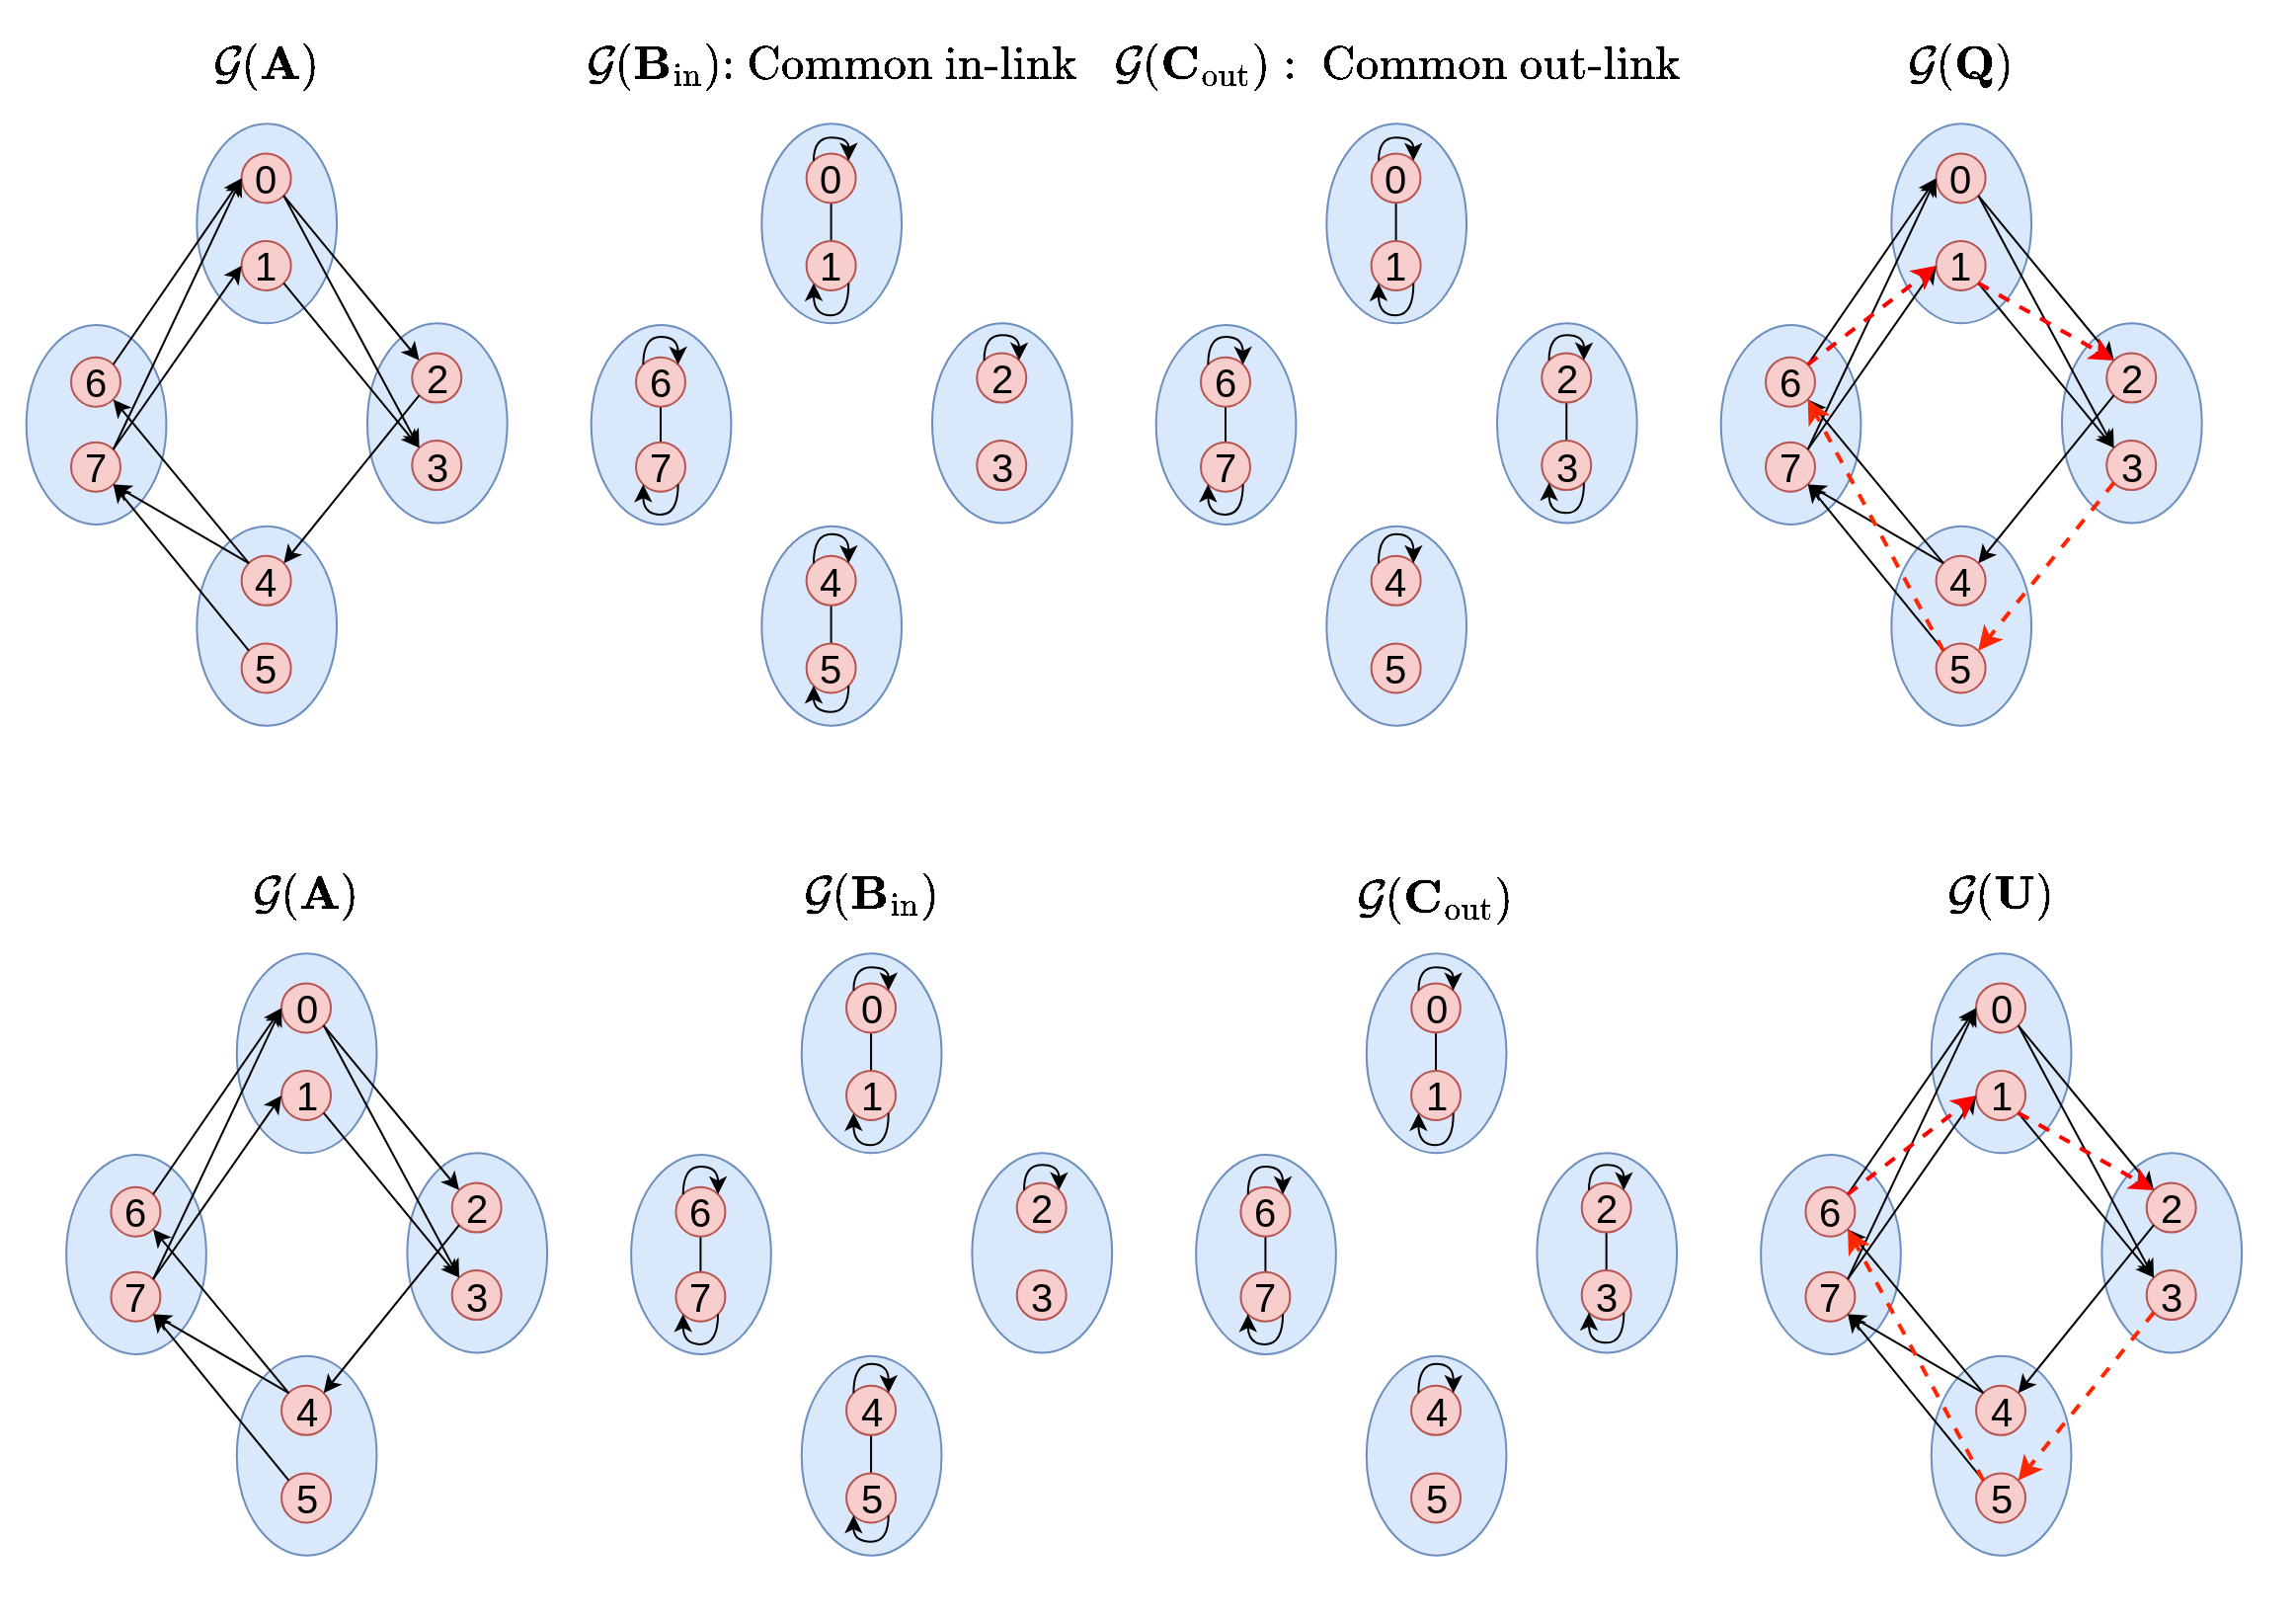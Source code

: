 <mxfile version="23.1.5" type="github">
  <diagram name="Page-1" id="w1v2pbCQFpZ6DE9W8kbo">
    <mxGraphModel dx="1434" dy="759" grid="1" gridSize="10" guides="1" tooltips="1" connect="1" arrows="1" fold="1" page="1" pageScale="1" pageWidth="1400" pageHeight="850" math="1" shadow="0">
      <root>
        <mxCell id="0" />
        <mxCell id="1" parent="0" />
        <mxCell id="zq6gwk42By_WQmrwpAdC-290" value="" style="rounded=0;whiteSpace=wrap;html=1;strokeColor=none;" parent="1" vertex="1">
          <mxGeometry x="69.79" y="30" width="1140" height="400" as="geometry" />
        </mxCell>
        <mxCell id="zq6gwk42By_WQmrwpAdC-293" value="" style="group" parent="1" vertex="1" connectable="0">
          <mxGeometry x="82" y="60" width="1115.59" height="340" as="geometry" />
        </mxCell>
        <mxCell id="zq6gwk42By_WQmrwpAdC-291" value="" style="group" parent="zq6gwk42By_WQmrwpAdC-293" vertex="1" connectable="0">
          <mxGeometry width="1115.59" height="340" as="geometry" />
        </mxCell>
        <mxCell id="zq6gwk42By_WQmrwpAdC-72" value="" style="group" parent="zq6gwk42By_WQmrwpAdC-291" vertex="1" connectable="0">
          <mxGeometry y="30" width="243.85" height="310" as="geometry" />
        </mxCell>
        <mxCell id="zq6gwk42By_WQmrwpAdC-155" value="" style="group" parent="zq6gwk42By_WQmrwpAdC-72" vertex="1" connectable="0">
          <mxGeometry x="0.361" y="103.674" width="243.489" height="101.853" as="geometry" />
        </mxCell>
        <mxCell id="zq6gwk42By_WQmrwpAdC-154" value="" style="group" parent="zq6gwk42By_WQmrwpAdC-155" vertex="1" connectable="0">
          <mxGeometry y="0.8" width="70.857" height="101.053" as="geometry" />
        </mxCell>
        <mxCell id="zq6gwk42By_WQmrwpAdC-10" value="" style="ellipse;whiteSpace=wrap;html=1;rotation=-90;fillColor=#dae8fc;strokeColor=#6c8ebf;" parent="zq6gwk42By_WQmrwpAdC-154" vertex="1">
          <mxGeometry x="-15.098" y="15.098" width="101.053" height="70.857" as="geometry" />
        </mxCell>
        <mxCell id="zq6gwk42By_WQmrwpAdC-11" value="6" style="ellipse;whiteSpace=wrap;html=1;aspect=fixed;fillColor=#f8cecc;strokeColor=#b85450;fontSize=20;" parent="zq6gwk42By_WQmrwpAdC-154" vertex="1">
          <mxGeometry x="22.638" y="16.371" width="25" height="25" as="geometry" />
        </mxCell>
        <mxCell id="zq6gwk42By_WQmrwpAdC-12" value="7" style="ellipse;whiteSpace=wrap;html=1;aspect=fixed;fillColor=#f8cecc;strokeColor=#b85450;fontSize=20;" parent="zq6gwk42By_WQmrwpAdC-154" vertex="1">
          <mxGeometry x="22.638" y="59.372" width="25" height="25" as="geometry" />
        </mxCell>
        <mxCell id="zq6gwk42By_WQmrwpAdC-152" value="" style="group" parent="zq6gwk42By_WQmrwpAdC-155" vertex="1" connectable="0">
          <mxGeometry x="172.632" width="70.857" height="101.053" as="geometry" />
        </mxCell>
        <mxCell id="zq6gwk42By_WQmrwpAdC-4" value="" style="ellipse;whiteSpace=wrap;html=1;rotation=-90;fillColor=#dae8fc;strokeColor=#6c8ebf;" parent="zq6gwk42By_WQmrwpAdC-152" vertex="1">
          <mxGeometry x="-15.098" y="15.098" width="101.053" height="70.857" as="geometry" />
        </mxCell>
        <mxCell id="zq6gwk42By_WQmrwpAdC-5" value="2" style="ellipse;whiteSpace=wrap;html=1;aspect=fixed;fillColor=#f8cecc;strokeColor=#b85450;fontSize=20;" parent="zq6gwk42By_WQmrwpAdC-152" vertex="1">
          <mxGeometry x="22.638" y="15.086" width="25" height="25" as="geometry" />
        </mxCell>
        <mxCell id="zq6gwk42By_WQmrwpAdC-6" value="3" style="ellipse;whiteSpace=wrap;html=1;aspect=fixed;fillColor=#f8cecc;strokeColor=#b85450;fontSize=20;" parent="zq6gwk42By_WQmrwpAdC-152" vertex="1">
          <mxGeometry x="22.638" y="59.372" width="25" height="25" as="geometry" />
        </mxCell>
        <mxCell id="zq6gwk42By_WQmrwpAdC-156" value="" style="group" parent="zq6gwk42By_WQmrwpAdC-72" vertex="1" connectable="0">
          <mxGeometry x="86.677" y="2.617" width="70.857" height="304.767" as="geometry" />
        </mxCell>
        <mxCell id="zq6gwk42By_WQmrwpAdC-151" value="" style="group" parent="zq6gwk42By_WQmrwpAdC-156" vertex="1" connectable="0">
          <mxGeometry width="70.857" height="101.053" as="geometry" />
        </mxCell>
        <mxCell id="zq6gwk42By_WQmrwpAdC-1" value="" style="ellipse;whiteSpace=wrap;html=1;rotation=-90;fillColor=#dae8fc;strokeColor=#6c8ebf;" parent="zq6gwk42By_WQmrwpAdC-151" vertex="1">
          <mxGeometry x="-15.098" y="15.098" width="101.053" height="70.857" as="geometry" />
        </mxCell>
        <mxCell id="zq6gwk42By_WQmrwpAdC-2" value="0" style="ellipse;whiteSpace=wrap;html=1;aspect=fixed;fillColor=#f8cecc;strokeColor=#b85450;fontSize=20;" parent="zq6gwk42By_WQmrwpAdC-151" vertex="1">
          <mxGeometry x="22.638" y="15.086" width="25" height="25" as="geometry" />
        </mxCell>
        <mxCell id="zq6gwk42By_WQmrwpAdC-3" value="1" style="ellipse;whiteSpace=wrap;html=1;aspect=fixed;fillColor=#f8cecc;strokeColor=#b85450;fontSize=20;" parent="zq6gwk42By_WQmrwpAdC-151" vertex="1">
          <mxGeometry x="22.638" y="59.372" width="25" height="25" as="geometry" />
        </mxCell>
        <mxCell id="zq6gwk42By_WQmrwpAdC-153" value="" style="group" parent="zq6gwk42By_WQmrwpAdC-156" vertex="1" connectable="0">
          <mxGeometry y="203.714" width="70.857" height="101.053" as="geometry" />
        </mxCell>
        <mxCell id="zq6gwk42By_WQmrwpAdC-7" value="" style="ellipse;whiteSpace=wrap;html=1;rotation=-90;fillColor=#dae8fc;strokeColor=#6c8ebf;" parent="zq6gwk42By_WQmrwpAdC-153" vertex="1">
          <mxGeometry x="-15.098" y="15.098" width="101.053" height="70.857" as="geometry" />
        </mxCell>
        <mxCell id="zq6gwk42By_WQmrwpAdC-8" value="4" style="ellipse;whiteSpace=wrap;html=1;aspect=fixed;fillColor=#f8cecc;strokeColor=#b85450;fontSize=20;" parent="zq6gwk42By_WQmrwpAdC-153" vertex="1">
          <mxGeometry x="22.638" y="15.086" width="25" height="25" as="geometry" />
        </mxCell>
        <mxCell id="zq6gwk42By_WQmrwpAdC-9" value="5" style="ellipse;whiteSpace=wrap;html=1;aspect=fixed;fillColor=#f8cecc;strokeColor=#b85450;fontSize=20;" parent="zq6gwk42By_WQmrwpAdC-153" vertex="1">
          <mxGeometry x="22.638" y="59.372" width="25" height="25" as="geometry" />
        </mxCell>
        <mxCell id="zq6gwk42By_WQmrwpAdC-23" style="rounded=0;orthogonalLoop=1;jettySize=auto;html=1;exitX=1;exitY=0;exitDx=0;exitDy=0;entryX=0;entryY=0.5;entryDx=0;entryDy=0;" parent="zq6gwk42By_WQmrwpAdC-72" source="zq6gwk42By_WQmrwpAdC-11" target="zq6gwk42By_WQmrwpAdC-2" edge="1">
          <mxGeometry relative="1" as="geometry" />
        </mxCell>
        <mxCell id="zq6gwk42By_WQmrwpAdC-24" style="rounded=0;orthogonalLoop=1;jettySize=auto;html=1;exitX=1;exitY=0;exitDx=0;exitDy=0;entryX=0;entryY=0.5;entryDx=0;entryDy=0;" parent="zq6gwk42By_WQmrwpAdC-72" source="zq6gwk42By_WQmrwpAdC-12" target="zq6gwk42By_WQmrwpAdC-2" edge="1">
          <mxGeometry relative="1" as="geometry" />
        </mxCell>
        <mxCell id="zq6gwk42By_WQmrwpAdC-25" style="rounded=0;orthogonalLoop=1;jettySize=auto;html=1;exitX=1;exitY=0;exitDx=0;exitDy=0;entryX=0;entryY=0.5;entryDx=0;entryDy=0;" parent="zq6gwk42By_WQmrwpAdC-72" source="zq6gwk42By_WQmrwpAdC-12" target="zq6gwk42By_WQmrwpAdC-3" edge="1">
          <mxGeometry relative="1" as="geometry" />
        </mxCell>
        <mxCell id="zq6gwk42By_WQmrwpAdC-13" style="rounded=0;orthogonalLoop=1;jettySize=auto;html=1;exitX=1;exitY=1;exitDx=0;exitDy=0;entryX=0;entryY=0;entryDx=0;entryDy=0;" parent="zq6gwk42By_WQmrwpAdC-72" source="zq6gwk42By_WQmrwpAdC-2" target="zq6gwk42By_WQmrwpAdC-5" edge="1">
          <mxGeometry relative="1" as="geometry" />
        </mxCell>
        <mxCell id="zq6gwk42By_WQmrwpAdC-14" style="rounded=0;orthogonalLoop=1;jettySize=auto;html=1;exitX=1;exitY=1;exitDx=0;exitDy=0;entryX=0;entryY=0;entryDx=0;entryDy=0;" parent="zq6gwk42By_WQmrwpAdC-72" source="zq6gwk42By_WQmrwpAdC-2" target="zq6gwk42By_WQmrwpAdC-6" edge="1">
          <mxGeometry relative="1" as="geometry" />
        </mxCell>
        <mxCell id="zq6gwk42By_WQmrwpAdC-17" style="rounded=0;orthogonalLoop=1;jettySize=auto;html=1;exitX=1;exitY=1;exitDx=0;exitDy=0;entryX=0;entryY=0;entryDx=0;entryDy=0;" parent="zq6gwk42By_WQmrwpAdC-72" source="zq6gwk42By_WQmrwpAdC-3" target="zq6gwk42By_WQmrwpAdC-6" edge="1">
          <mxGeometry relative="1" as="geometry">
            <mxPoint x="202.105" y="172.714" as="targetPoint" />
          </mxGeometry>
        </mxCell>
        <mxCell id="zq6gwk42By_WQmrwpAdC-20" style="rounded=0;orthogonalLoop=1;jettySize=auto;html=1;exitX=0;exitY=0;exitDx=0;exitDy=0;entryX=1;entryY=1;entryDx=0;entryDy=0;" parent="zq6gwk42By_WQmrwpAdC-72" source="zq6gwk42By_WQmrwpAdC-8" target="zq6gwk42By_WQmrwpAdC-11" edge="1">
          <mxGeometry relative="1" as="geometry" />
        </mxCell>
        <mxCell id="zq6gwk42By_WQmrwpAdC-21" style="rounded=0;orthogonalLoop=1;jettySize=auto;html=1;exitX=0;exitY=0;exitDx=0;exitDy=0;entryX=1;entryY=1;entryDx=0;entryDy=0;" parent="zq6gwk42By_WQmrwpAdC-72" source="zq6gwk42By_WQmrwpAdC-8" target="zq6gwk42By_WQmrwpAdC-12" edge="1">
          <mxGeometry relative="1" as="geometry" />
        </mxCell>
        <mxCell id="zq6gwk42By_WQmrwpAdC-22" style="rounded=0;orthogonalLoop=1;jettySize=auto;html=1;exitX=0;exitY=0;exitDx=0;exitDy=0;entryX=1;entryY=1;entryDx=0;entryDy=0;" parent="zq6gwk42By_WQmrwpAdC-72" source="zq6gwk42By_WQmrwpAdC-9" target="zq6gwk42By_WQmrwpAdC-12" edge="1">
          <mxGeometry relative="1" as="geometry" />
        </mxCell>
        <mxCell id="UWYhMmHwuUDx0fJ9LUwp-1" style="rounded=0;orthogonalLoop=1;jettySize=auto;html=1;exitX=0;exitY=1;exitDx=0;exitDy=0;entryX=1;entryY=0;entryDx=0;entryDy=0;" parent="zq6gwk42By_WQmrwpAdC-72" source="zq6gwk42By_WQmrwpAdC-5" target="zq6gwk42By_WQmrwpAdC-8" edge="1">
          <mxGeometry relative="1" as="geometry" />
        </mxCell>
        <mxCell id="zq6gwk42By_WQmrwpAdC-254" value="$$\mathcal{G}(\mathbf{A})$$&amp;nbsp;" style="text;html=1;strokeColor=none;fillColor=none;align=center;verticalAlign=middle;whiteSpace=wrap;rounded=0;fontSize=20;" parent="zq6gwk42By_WQmrwpAdC-291" vertex="1">
          <mxGeometry x="24.92" width="194" height="30" as="geometry" />
        </mxCell>
        <mxCell id="zq6gwk42By_WQmrwpAdC-157" value="" style="group" parent="zq6gwk42By_WQmrwpAdC-291" vertex="1" connectable="0">
          <mxGeometry x="286" y="30" width="243.85" height="310" as="geometry" />
        </mxCell>
        <mxCell id="zq6gwk42By_WQmrwpAdC-158" value="" style="group" parent="zq6gwk42By_WQmrwpAdC-157" vertex="1" connectable="0">
          <mxGeometry x="0.361" y="103.674" width="243.489" height="101.853" as="geometry" />
        </mxCell>
        <mxCell id="zq6gwk42By_WQmrwpAdC-159" value="" style="group" parent="zq6gwk42By_WQmrwpAdC-158" vertex="1" connectable="0">
          <mxGeometry y="0.8" width="70.857" height="101.053" as="geometry" />
        </mxCell>
        <mxCell id="zq6gwk42By_WQmrwpAdC-160" value="" style="ellipse;whiteSpace=wrap;html=1;rotation=-90;fillColor=#dae8fc;strokeColor=#6c8ebf;" parent="zq6gwk42By_WQmrwpAdC-159" vertex="1">
          <mxGeometry x="-15.098" y="15.098" width="101.053" height="70.857" as="geometry" />
        </mxCell>
        <mxCell id="ntWDkLDmYSj48sWUWbAF-15" style="edgeStyle=orthogonalEdgeStyle;rounded=0;orthogonalLoop=1;jettySize=auto;html=1;exitX=0.5;exitY=1;exitDx=0;exitDy=0;entryX=0.5;entryY=0;entryDx=0;entryDy=0;endArrow=none;endFill=0;" parent="zq6gwk42By_WQmrwpAdC-159" source="zq6gwk42By_WQmrwpAdC-161" target="zq6gwk42By_WQmrwpAdC-162" edge="1">
          <mxGeometry relative="1" as="geometry" />
        </mxCell>
        <mxCell id="zq6gwk42By_WQmrwpAdC-161" value="6" style="ellipse;whiteSpace=wrap;html=1;aspect=fixed;fillColor=#f8cecc;strokeColor=#b85450;fontSize=20;" parent="zq6gwk42By_WQmrwpAdC-159" vertex="1">
          <mxGeometry x="22.638" y="16.371" width="25" height="25" as="geometry" />
        </mxCell>
        <mxCell id="zq6gwk42By_WQmrwpAdC-162" value="7" style="ellipse;whiteSpace=wrap;html=1;aspect=fixed;fillColor=#f8cecc;strokeColor=#b85450;fontSize=20;" parent="zq6gwk42By_WQmrwpAdC-159" vertex="1">
          <mxGeometry x="22.638" y="59.372" width="25" height="25" as="geometry" />
        </mxCell>
        <mxCell id="ntWDkLDmYSj48sWUWbAF-13" style="edgeStyle=orthogonalEdgeStyle;rounded=0;orthogonalLoop=1;jettySize=auto;html=1;exitX=0;exitY=0;exitDx=0;exitDy=0;entryX=1;entryY=0;entryDx=0;entryDy=0;curved=1;" parent="zq6gwk42By_WQmrwpAdC-159" source="zq6gwk42By_WQmrwpAdC-161" target="zq6gwk42By_WQmrwpAdC-161" edge="1">
          <mxGeometry relative="1" as="geometry">
            <Array as="points">
              <mxPoint x="26" y="6" />
              <mxPoint x="44" y="6" />
            </Array>
          </mxGeometry>
        </mxCell>
        <mxCell id="ntWDkLDmYSj48sWUWbAF-14" style="edgeStyle=orthogonalEdgeStyle;rounded=0;orthogonalLoop=1;jettySize=auto;html=1;exitX=1;exitY=1;exitDx=0;exitDy=0;entryX=0;entryY=1;entryDx=0;entryDy=0;curved=1;" parent="zq6gwk42By_WQmrwpAdC-159" source="zq6gwk42By_WQmrwpAdC-162" target="zq6gwk42By_WQmrwpAdC-162" edge="1">
          <mxGeometry relative="1" as="geometry">
            <Array as="points">
              <mxPoint x="44" y="96" />
              <mxPoint x="26" y="96" />
            </Array>
          </mxGeometry>
        </mxCell>
        <mxCell id="zq6gwk42By_WQmrwpAdC-163" value="" style="group" parent="zq6gwk42By_WQmrwpAdC-158" vertex="1" connectable="0">
          <mxGeometry x="172.632" width="70.857" height="101.053" as="geometry" />
        </mxCell>
        <mxCell id="zq6gwk42By_WQmrwpAdC-164" value="" style="ellipse;whiteSpace=wrap;html=1;rotation=-90;fillColor=#dae8fc;strokeColor=#6c8ebf;" parent="zq6gwk42By_WQmrwpAdC-163" vertex="1">
          <mxGeometry x="-15.098" y="15.098" width="101.053" height="70.857" as="geometry" />
        </mxCell>
        <mxCell id="zq6gwk42By_WQmrwpAdC-165" value="2" style="ellipse;whiteSpace=wrap;html=1;aspect=fixed;fillColor=#f8cecc;strokeColor=#b85450;fontSize=20;" parent="zq6gwk42By_WQmrwpAdC-163" vertex="1">
          <mxGeometry x="22.638" y="15.086" width="25" height="25" as="geometry" />
        </mxCell>
        <mxCell id="zq6gwk42By_WQmrwpAdC-166" value="3" style="ellipse;whiteSpace=wrap;html=1;aspect=fixed;fillColor=#f8cecc;strokeColor=#b85450;fontSize=20;" parent="zq6gwk42By_WQmrwpAdC-163" vertex="1">
          <mxGeometry x="22.638" y="59.372" width="25" height="25" as="geometry" />
        </mxCell>
        <mxCell id="ntWDkLDmYSj48sWUWbAF-10" style="edgeStyle=orthogonalEdgeStyle;rounded=0;orthogonalLoop=1;jettySize=auto;html=1;exitX=0;exitY=0;exitDx=0;exitDy=0;entryX=1;entryY=0;entryDx=0;entryDy=0;curved=1;" parent="zq6gwk42By_WQmrwpAdC-163" source="zq6gwk42By_WQmrwpAdC-165" target="zq6gwk42By_WQmrwpAdC-165" edge="1">
          <mxGeometry relative="1" as="geometry">
            <Array as="points">
              <mxPoint x="26" y="6" />
              <mxPoint x="44" y="6" />
            </Array>
          </mxGeometry>
        </mxCell>
        <mxCell id="zq6gwk42By_WQmrwpAdC-167" value="" style="group" parent="zq6gwk42By_WQmrwpAdC-157" vertex="1" connectable="0">
          <mxGeometry x="86.677" y="2.617" width="70.857" height="304.767" as="geometry" />
        </mxCell>
        <mxCell id="zq6gwk42By_WQmrwpAdC-168" value="" style="group" parent="zq6gwk42By_WQmrwpAdC-167" vertex="1" connectable="0">
          <mxGeometry width="70.857" height="101.053" as="geometry" />
        </mxCell>
        <mxCell id="zq6gwk42By_WQmrwpAdC-169" value="" style="ellipse;whiteSpace=wrap;html=1;rotation=-90;fillColor=#dae8fc;strokeColor=#6c8ebf;" parent="zq6gwk42By_WQmrwpAdC-168" vertex="1">
          <mxGeometry x="-15.098" y="15.098" width="101.053" height="70.857" as="geometry" />
        </mxCell>
        <mxCell id="zq6gwk42By_WQmrwpAdC-206" style="edgeStyle=orthogonalEdgeStyle;rounded=0;orthogonalLoop=1;jettySize=auto;html=1;exitX=0.5;exitY=1;exitDx=0;exitDy=0;entryX=0.5;entryY=0;entryDx=0;entryDy=0;startArrow=none;startFill=0;fontSize=20;endArrow=none;endFill=0;" parent="zq6gwk42By_WQmrwpAdC-168" source="zq6gwk42By_WQmrwpAdC-170" target="zq6gwk42By_WQmrwpAdC-171" edge="1">
          <mxGeometry relative="1" as="geometry" />
        </mxCell>
        <mxCell id="zq6gwk42By_WQmrwpAdC-170" value="0" style="ellipse;whiteSpace=wrap;html=1;aspect=fixed;fillColor=#f8cecc;strokeColor=#b85450;fontSize=20;" parent="zq6gwk42By_WQmrwpAdC-168" vertex="1">
          <mxGeometry x="22.638" y="15.086" width="25" height="25" as="geometry" />
        </mxCell>
        <mxCell id="zq6gwk42By_WQmrwpAdC-171" value="1" style="ellipse;whiteSpace=wrap;html=1;aspect=fixed;fillColor=#f8cecc;strokeColor=#b85450;fontSize=20;" parent="zq6gwk42By_WQmrwpAdC-168" vertex="1">
          <mxGeometry x="22.638" y="59.372" width="25" height="25" as="geometry" />
        </mxCell>
        <mxCell id="ntWDkLDmYSj48sWUWbAF-16" style="edgeStyle=orthogonalEdgeStyle;rounded=0;orthogonalLoop=1;jettySize=auto;html=1;exitX=0;exitY=0;exitDx=0;exitDy=0;entryX=1;entryY=0;entryDx=0;entryDy=0;curved=1;" parent="zq6gwk42By_WQmrwpAdC-168" source="zq6gwk42By_WQmrwpAdC-170" target="zq6gwk42By_WQmrwpAdC-170" edge="1">
          <mxGeometry relative="1" as="geometry">
            <Array as="points">
              <mxPoint x="26" y="7" />
              <mxPoint x="44" y="7" />
            </Array>
          </mxGeometry>
        </mxCell>
        <mxCell id="ntWDkLDmYSj48sWUWbAF-17" style="edgeStyle=orthogonalEdgeStyle;rounded=0;orthogonalLoop=1;jettySize=auto;html=1;exitX=1;exitY=1;exitDx=0;exitDy=0;entryX=0;entryY=1;entryDx=0;entryDy=0;curved=1;" parent="zq6gwk42By_WQmrwpAdC-168" source="zq6gwk42By_WQmrwpAdC-171" target="zq6gwk42By_WQmrwpAdC-171" edge="1">
          <mxGeometry relative="1" as="geometry">
            <Array as="points">
              <mxPoint x="44" y="97" />
              <mxPoint x="26" y="97" />
            </Array>
          </mxGeometry>
        </mxCell>
        <mxCell id="zq6gwk42By_WQmrwpAdC-172" value="" style="group" parent="zq6gwk42By_WQmrwpAdC-167" vertex="1" connectable="0">
          <mxGeometry y="203.714" width="70.857" height="101.053" as="geometry" />
        </mxCell>
        <mxCell id="zq6gwk42By_WQmrwpAdC-173" value="" style="ellipse;whiteSpace=wrap;html=1;rotation=-90;fillColor=#dae8fc;strokeColor=#6c8ebf;" parent="zq6gwk42By_WQmrwpAdC-172" vertex="1">
          <mxGeometry x="-15.098" y="15.098" width="101.053" height="70.857" as="geometry" />
        </mxCell>
        <mxCell id="ntWDkLDmYSj48sWUWbAF-1" style="edgeStyle=orthogonalEdgeStyle;rounded=0;orthogonalLoop=1;jettySize=auto;html=1;exitX=0.5;exitY=1;exitDx=0;exitDy=0;entryX=0.5;entryY=0;entryDx=0;entryDy=0;endArrow=none;endFill=0;" parent="zq6gwk42By_WQmrwpAdC-172" source="zq6gwk42By_WQmrwpAdC-174" target="zq6gwk42By_WQmrwpAdC-175" edge="1">
          <mxGeometry relative="1" as="geometry" />
        </mxCell>
        <mxCell id="zq6gwk42By_WQmrwpAdC-174" value="4" style="ellipse;whiteSpace=wrap;html=1;aspect=fixed;fillColor=#f8cecc;strokeColor=#b85450;fontSize=20;" parent="zq6gwk42By_WQmrwpAdC-172" vertex="1">
          <mxGeometry x="22.638" y="15.086" width="25" height="25" as="geometry" />
        </mxCell>
        <mxCell id="zq6gwk42By_WQmrwpAdC-175" value="5" style="ellipse;whiteSpace=wrap;html=1;aspect=fixed;fillColor=#f8cecc;strokeColor=#b85450;fontSize=20;" parent="zq6gwk42By_WQmrwpAdC-172" vertex="1">
          <mxGeometry x="22.638" y="59.372" width="25" height="25" as="geometry" />
        </mxCell>
        <mxCell id="ntWDkLDmYSj48sWUWbAF-8" style="edgeStyle=orthogonalEdgeStyle;rounded=0;orthogonalLoop=1;jettySize=auto;html=1;exitX=1;exitY=1;exitDx=0;exitDy=0;entryX=0;entryY=1;entryDx=0;entryDy=0;curved=1;" parent="zq6gwk42By_WQmrwpAdC-172" source="zq6gwk42By_WQmrwpAdC-175" target="zq6gwk42By_WQmrwpAdC-175" edge="1">
          <mxGeometry relative="1" as="geometry">
            <Array as="points">
              <mxPoint x="44" y="94" />
              <mxPoint x="26" y="94" />
            </Array>
            <mxPoint x="44.13" y="84.376" as="sourcePoint" />
            <mxPoint x="26.13" y="84.376" as="targetPoint" />
          </mxGeometry>
        </mxCell>
        <mxCell id="ntWDkLDmYSj48sWUWbAF-9" style="edgeStyle=orthogonalEdgeStyle;rounded=0;orthogonalLoop=1;jettySize=auto;html=1;exitX=0;exitY=0;exitDx=0;exitDy=0;entryX=1;entryY=0;entryDx=0;entryDy=0;curved=1;" parent="zq6gwk42By_WQmrwpAdC-172" source="zq6gwk42By_WQmrwpAdC-174" target="zq6gwk42By_WQmrwpAdC-174" edge="1">
          <mxGeometry relative="1" as="geometry">
            <Array as="points">
              <mxPoint x="26" y="4" />
              <mxPoint x="44" y="4" />
            </Array>
          </mxGeometry>
        </mxCell>
        <mxCell id="zq6gwk42By_WQmrwpAdC-219" value="" style="group" parent="zq6gwk42By_WQmrwpAdC-291" vertex="1" connectable="0">
          <mxGeometry x="572" y="30" width="243.85" height="310" as="geometry" />
        </mxCell>
        <mxCell id="zq6gwk42By_WQmrwpAdC-220" value="" style="group" parent="zq6gwk42By_WQmrwpAdC-219" vertex="1" connectable="0">
          <mxGeometry x="0.361" y="103.674" width="243.489" height="101.853" as="geometry" />
        </mxCell>
        <mxCell id="zq6gwk42By_WQmrwpAdC-221" value="" style="group" parent="zq6gwk42By_WQmrwpAdC-220" vertex="1" connectable="0">
          <mxGeometry y="0.8" width="70.857" height="101.053" as="geometry" />
        </mxCell>
        <mxCell id="zq6gwk42By_WQmrwpAdC-222" value="" style="ellipse;whiteSpace=wrap;html=1;rotation=-90;fillColor=#dae8fc;strokeColor=#6c8ebf;" parent="zq6gwk42By_WQmrwpAdC-221" vertex="1">
          <mxGeometry x="-15.098" y="15.098" width="101.053" height="70.857" as="geometry" />
        </mxCell>
        <mxCell id="zq6gwk42By_WQmrwpAdC-223" style="edgeStyle=orthogonalEdgeStyle;rounded=0;orthogonalLoop=1;jettySize=auto;html=1;exitX=0.5;exitY=1;exitDx=0;exitDy=0;entryX=0.5;entryY=0;entryDx=0;entryDy=0;startArrow=none;startFill=0;fontSize=20;endArrow=none;endFill=0;" parent="zq6gwk42By_WQmrwpAdC-221" source="zq6gwk42By_WQmrwpAdC-224" target="zq6gwk42By_WQmrwpAdC-225" edge="1">
          <mxGeometry relative="1" as="geometry" />
        </mxCell>
        <mxCell id="zq6gwk42By_WQmrwpAdC-224" value="6" style="ellipse;whiteSpace=wrap;html=1;aspect=fixed;fillColor=#f8cecc;strokeColor=#b85450;fontSize=20;" parent="zq6gwk42By_WQmrwpAdC-221" vertex="1">
          <mxGeometry x="22.638" y="16.371" width="25" height="25" as="geometry" />
        </mxCell>
        <mxCell id="zq6gwk42By_WQmrwpAdC-225" value="7" style="ellipse;whiteSpace=wrap;html=1;aspect=fixed;fillColor=#f8cecc;strokeColor=#b85450;fontSize=20;" parent="zq6gwk42By_WQmrwpAdC-221" vertex="1">
          <mxGeometry x="22.638" y="59.372" width="25" height="25" as="geometry" />
        </mxCell>
        <mxCell id="ntWDkLDmYSj48sWUWbAF-24" style="edgeStyle=orthogonalEdgeStyle;rounded=0;orthogonalLoop=1;jettySize=auto;html=1;exitX=0;exitY=0;exitDx=0;exitDy=0;entryX=1;entryY=0;entryDx=0;entryDy=0;curved=1;" parent="zq6gwk42By_WQmrwpAdC-221" source="zq6gwk42By_WQmrwpAdC-224" target="zq6gwk42By_WQmrwpAdC-224" edge="1">
          <mxGeometry relative="1" as="geometry">
            <Array as="points">
              <mxPoint x="26" y="6" />
              <mxPoint x="44" y="6" />
            </Array>
          </mxGeometry>
        </mxCell>
        <mxCell id="ntWDkLDmYSj48sWUWbAF-25" style="edgeStyle=orthogonalEdgeStyle;rounded=0;orthogonalLoop=1;jettySize=auto;html=1;exitX=1;exitY=1;exitDx=0;exitDy=0;entryX=0;entryY=1;entryDx=0;entryDy=0;curved=1;" parent="zq6gwk42By_WQmrwpAdC-221" source="zq6gwk42By_WQmrwpAdC-225" target="zq6gwk42By_WQmrwpAdC-225" edge="1">
          <mxGeometry relative="1" as="geometry">
            <Array as="points">
              <mxPoint x="44" y="96" />
              <mxPoint x="26" y="96" />
            </Array>
          </mxGeometry>
        </mxCell>
        <mxCell id="zq6gwk42By_WQmrwpAdC-228" value="" style="group" parent="zq6gwk42By_WQmrwpAdC-220" vertex="1" connectable="0">
          <mxGeometry x="172.632" width="70.857" height="101.053" as="geometry" />
        </mxCell>
        <mxCell id="zq6gwk42By_WQmrwpAdC-229" value="" style="ellipse;whiteSpace=wrap;html=1;rotation=-90;fillColor=#dae8fc;strokeColor=#6c8ebf;" parent="zq6gwk42By_WQmrwpAdC-228" vertex="1">
          <mxGeometry x="-15.098" y="15.098" width="101.053" height="70.857" as="geometry" />
        </mxCell>
        <mxCell id="ntWDkLDmYSj48sWUWbAF-20" style="edgeStyle=orthogonalEdgeStyle;rounded=0;orthogonalLoop=1;jettySize=auto;html=1;exitX=0.5;exitY=1;exitDx=0;exitDy=0;entryX=0.5;entryY=0;entryDx=0;entryDy=0;endArrow=none;endFill=0;" parent="zq6gwk42By_WQmrwpAdC-228" source="zq6gwk42By_WQmrwpAdC-231" target="zq6gwk42By_WQmrwpAdC-232" edge="1">
          <mxGeometry relative="1" as="geometry" />
        </mxCell>
        <mxCell id="zq6gwk42By_WQmrwpAdC-231" value="2" style="ellipse;whiteSpace=wrap;html=1;aspect=fixed;fillColor=#f8cecc;strokeColor=#b85450;fontSize=20;" parent="zq6gwk42By_WQmrwpAdC-228" vertex="1">
          <mxGeometry x="22.638" y="15.086" width="25" height="25" as="geometry" />
        </mxCell>
        <mxCell id="zq6gwk42By_WQmrwpAdC-232" value="3" style="ellipse;whiteSpace=wrap;html=1;aspect=fixed;fillColor=#f8cecc;strokeColor=#b85450;fontSize=20;" parent="zq6gwk42By_WQmrwpAdC-228" vertex="1">
          <mxGeometry x="22.638" y="59.372" width="25" height="25" as="geometry" />
        </mxCell>
        <mxCell id="ntWDkLDmYSj48sWUWbAF-21" style="edgeStyle=orthogonalEdgeStyle;rounded=0;orthogonalLoop=1;jettySize=auto;html=1;exitX=0;exitY=0;exitDx=0;exitDy=0;entryX=1;entryY=0;entryDx=0;entryDy=0;curved=1;" parent="zq6gwk42By_WQmrwpAdC-228" source="zq6gwk42By_WQmrwpAdC-231" target="zq6gwk42By_WQmrwpAdC-231" edge="1">
          <mxGeometry relative="1" as="geometry">
            <Array as="points">
              <mxPoint x="26" y="6" />
              <mxPoint x="44" y="6" />
            </Array>
          </mxGeometry>
        </mxCell>
        <mxCell id="ntWDkLDmYSj48sWUWbAF-22" style="edgeStyle=orthogonalEdgeStyle;rounded=0;orthogonalLoop=1;jettySize=auto;html=1;exitX=1;exitY=1;exitDx=0;exitDy=0;entryX=0;entryY=1;entryDx=0;entryDy=0;curved=1;" parent="zq6gwk42By_WQmrwpAdC-228" source="zq6gwk42By_WQmrwpAdC-232" target="zq6gwk42By_WQmrwpAdC-232" edge="1">
          <mxGeometry relative="1" as="geometry">
            <Array as="points">
              <mxPoint x="44" y="96" />
              <mxPoint x="26" y="96" />
            </Array>
          </mxGeometry>
        </mxCell>
        <mxCell id="zq6gwk42By_WQmrwpAdC-235" value="" style="group" parent="zq6gwk42By_WQmrwpAdC-219" vertex="1" connectable="0">
          <mxGeometry x="86.677" y="2.617" width="70.857" height="304.767" as="geometry" />
        </mxCell>
        <mxCell id="zq6gwk42By_WQmrwpAdC-236" value="" style="group" parent="zq6gwk42By_WQmrwpAdC-235" vertex="1" connectable="0">
          <mxGeometry width="70.857" height="101.053" as="geometry" />
        </mxCell>
        <mxCell id="zq6gwk42By_WQmrwpAdC-237" value="" style="ellipse;whiteSpace=wrap;html=1;rotation=-90;fillColor=#dae8fc;strokeColor=#6c8ebf;" parent="zq6gwk42By_WQmrwpAdC-236" vertex="1">
          <mxGeometry x="-15.098" y="15.098" width="101.053" height="70.857" as="geometry" />
        </mxCell>
        <mxCell id="zq6gwk42By_WQmrwpAdC-238" style="edgeStyle=orthogonalEdgeStyle;rounded=0;orthogonalLoop=1;jettySize=auto;html=1;exitX=0.5;exitY=1;exitDx=0;exitDy=0;entryX=0.5;entryY=0;entryDx=0;entryDy=0;startArrow=none;startFill=0;fontSize=20;endArrow=none;endFill=0;" parent="zq6gwk42By_WQmrwpAdC-236" source="zq6gwk42By_WQmrwpAdC-239" target="zq6gwk42By_WQmrwpAdC-240" edge="1">
          <mxGeometry relative="1" as="geometry" />
        </mxCell>
        <mxCell id="zq6gwk42By_WQmrwpAdC-239" value="0" style="ellipse;whiteSpace=wrap;html=1;aspect=fixed;fillColor=#f8cecc;strokeColor=#b85450;fontSize=20;" parent="zq6gwk42By_WQmrwpAdC-236" vertex="1">
          <mxGeometry x="22.72" y="15.17" width="24.83" height="24.83" as="geometry" />
        </mxCell>
        <mxCell id="zq6gwk42By_WQmrwpAdC-240" value="1" style="ellipse;whiteSpace=wrap;html=1;aspect=fixed;fillColor=#f8cecc;strokeColor=#b85450;fontSize=20;" parent="zq6gwk42By_WQmrwpAdC-236" vertex="1">
          <mxGeometry x="22.638" y="59.372" width="25" height="25" as="geometry" />
        </mxCell>
        <mxCell id="ntWDkLDmYSj48sWUWbAF-26" style="edgeStyle=orthogonalEdgeStyle;rounded=0;orthogonalLoop=1;jettySize=auto;html=1;exitX=0;exitY=0;exitDx=0;exitDy=0;entryX=1;entryY=0;entryDx=0;entryDy=0;curved=1;" parent="zq6gwk42By_WQmrwpAdC-236" source="zq6gwk42By_WQmrwpAdC-239" target="zq6gwk42By_WQmrwpAdC-239" edge="1">
          <mxGeometry relative="1" as="geometry">
            <Array as="points">
              <mxPoint x="26" y="7" />
              <mxPoint x="44" y="7" />
            </Array>
          </mxGeometry>
        </mxCell>
        <mxCell id="ntWDkLDmYSj48sWUWbAF-27" style="edgeStyle=orthogonalEdgeStyle;rounded=0;orthogonalLoop=1;jettySize=auto;html=1;exitX=1;exitY=1;exitDx=0;exitDy=0;entryX=0;entryY=1;entryDx=0;entryDy=0;curved=1;" parent="zq6gwk42By_WQmrwpAdC-236" source="zq6gwk42By_WQmrwpAdC-240" target="zq6gwk42By_WQmrwpAdC-240" edge="1">
          <mxGeometry relative="1" as="geometry">
            <Array as="points">
              <mxPoint x="44" y="97" />
              <mxPoint x="26" y="97" />
            </Array>
          </mxGeometry>
        </mxCell>
        <mxCell id="zq6gwk42By_WQmrwpAdC-243" value="" style="group" parent="zq6gwk42By_WQmrwpAdC-235" vertex="1" connectable="0">
          <mxGeometry y="203.714" width="70.857" height="101.053" as="geometry" />
        </mxCell>
        <mxCell id="zq6gwk42By_WQmrwpAdC-244" value="" style="ellipse;whiteSpace=wrap;html=1;rotation=-90;fillColor=#dae8fc;strokeColor=#6c8ebf;" parent="zq6gwk42By_WQmrwpAdC-243" vertex="1">
          <mxGeometry x="-15.098" y="15.098" width="101.053" height="70.857" as="geometry" />
        </mxCell>
        <mxCell id="zq6gwk42By_WQmrwpAdC-245" value="4" style="ellipse;whiteSpace=wrap;html=1;aspect=fixed;fillColor=#f8cecc;strokeColor=#b85450;fontSize=20;" parent="zq6gwk42By_WQmrwpAdC-243" vertex="1">
          <mxGeometry x="22.638" y="15.086" width="25" height="25" as="geometry" />
        </mxCell>
        <mxCell id="zq6gwk42By_WQmrwpAdC-246" value="5" style="ellipse;whiteSpace=wrap;html=1;aspect=fixed;fillColor=#f8cecc;strokeColor=#b85450;fontSize=20;" parent="zq6gwk42By_WQmrwpAdC-243" vertex="1">
          <mxGeometry x="22.638" y="59.372" width="25" height="25" as="geometry" />
        </mxCell>
        <mxCell id="ntWDkLDmYSj48sWUWbAF-23" style="edgeStyle=orthogonalEdgeStyle;rounded=0;orthogonalLoop=1;jettySize=auto;html=1;exitX=0;exitY=0;exitDx=0;exitDy=0;entryX=1;entryY=0;entryDx=0;entryDy=0;curved=1;" parent="zq6gwk42By_WQmrwpAdC-243" source="zq6gwk42By_WQmrwpAdC-245" target="zq6gwk42By_WQmrwpAdC-245" edge="1">
          <mxGeometry relative="1" as="geometry">
            <Array as="points">
              <mxPoint x="26" y="4" />
              <mxPoint x="44" y="4" />
            </Array>
          </mxGeometry>
        </mxCell>
        <mxCell id="zq6gwk42By_WQmrwpAdC-251" value="$$\mathcal{G}(\mathbf{B}_\text{in})\text{: Common in-link}$$&amp;nbsp;" style="text;html=1;strokeColor=none;fillColor=none;align=center;verticalAlign=middle;whiteSpace=wrap;rounded=0;fontSize=20;" parent="zq6gwk42By_WQmrwpAdC-291" vertex="1">
          <mxGeometry x="310.92" width="194" height="30" as="geometry" />
        </mxCell>
        <mxCell id="zq6gwk42By_WQmrwpAdC-253" value="$$\mathcal{G}(\mathbf{C}_\text{out}):\text{ Common out-link}$$&amp;nbsp;" style="text;html=1;strokeColor=none;fillColor=none;align=center;verticalAlign=middle;whiteSpace=wrap;rounded=0;fontSize=20;" parent="zq6gwk42By_WQmrwpAdC-291" vertex="1">
          <mxGeometry x="596.92" width="194" height="30" as="geometry" />
        </mxCell>
        <mxCell id="zq6gwk42By_WQmrwpAdC-255" value="" style="group" parent="zq6gwk42By_WQmrwpAdC-291" vertex="1" connectable="0">
          <mxGeometry x="858" y="30" width="243.85" height="310" as="geometry" />
        </mxCell>
        <mxCell id="zq6gwk42By_WQmrwpAdC-256" value="" style="group" parent="zq6gwk42By_WQmrwpAdC-255" vertex="1" connectable="0">
          <mxGeometry x="0.361" y="103.674" width="243.489" height="101.853" as="geometry" />
        </mxCell>
        <mxCell id="zq6gwk42By_WQmrwpAdC-257" value="" style="group" parent="zq6gwk42By_WQmrwpAdC-256" vertex="1" connectable="0">
          <mxGeometry y="0.8" width="70.857" height="101.053" as="geometry" />
        </mxCell>
        <mxCell id="zq6gwk42By_WQmrwpAdC-258" value="" style="ellipse;whiteSpace=wrap;html=1;rotation=-90;fillColor=#dae8fc;strokeColor=#6c8ebf;" parent="zq6gwk42By_WQmrwpAdC-257" vertex="1">
          <mxGeometry x="-15.098" y="15.098" width="101.053" height="70.857" as="geometry" />
        </mxCell>
        <mxCell id="zq6gwk42By_WQmrwpAdC-259" value="6" style="ellipse;whiteSpace=wrap;html=1;aspect=fixed;fillColor=#f8cecc;strokeColor=#b85450;fontSize=20;" parent="zq6gwk42By_WQmrwpAdC-257" vertex="1">
          <mxGeometry x="22.638" y="16.371" width="25" height="25" as="geometry" />
        </mxCell>
        <mxCell id="zq6gwk42By_WQmrwpAdC-260" value="7" style="ellipse;whiteSpace=wrap;html=1;aspect=fixed;fillColor=#f8cecc;strokeColor=#b85450;fontSize=20;" parent="zq6gwk42By_WQmrwpAdC-257" vertex="1">
          <mxGeometry x="22.638" y="59.372" width="25" height="25" as="geometry" />
        </mxCell>
        <mxCell id="zq6gwk42By_WQmrwpAdC-261" value="" style="group" parent="zq6gwk42By_WQmrwpAdC-256" vertex="1" connectable="0">
          <mxGeometry x="172.632" width="70.857" height="101.053" as="geometry" />
        </mxCell>
        <mxCell id="zq6gwk42By_WQmrwpAdC-262" value="" style="ellipse;whiteSpace=wrap;html=1;rotation=-90;fillColor=#dae8fc;strokeColor=#6c8ebf;" parent="zq6gwk42By_WQmrwpAdC-261" vertex="1">
          <mxGeometry x="-15.098" y="15.098" width="101.053" height="70.857" as="geometry" />
        </mxCell>
        <mxCell id="zq6gwk42By_WQmrwpAdC-263" value="2" style="ellipse;whiteSpace=wrap;html=1;aspect=fixed;fillColor=#f8cecc;strokeColor=#b85450;fontSize=20;" parent="zq6gwk42By_WQmrwpAdC-261" vertex="1">
          <mxGeometry x="22.638" y="15.086" width="25" height="25" as="geometry" />
        </mxCell>
        <mxCell id="zq6gwk42By_WQmrwpAdC-264" value="3" style="ellipse;whiteSpace=wrap;html=1;aspect=fixed;fillColor=#f8cecc;strokeColor=#b85450;fontSize=20;" parent="zq6gwk42By_WQmrwpAdC-261" vertex="1">
          <mxGeometry x="22.638" y="59.372" width="25" height="25" as="geometry" />
        </mxCell>
        <mxCell id="zq6gwk42By_WQmrwpAdC-265" value="" style="group" parent="zq6gwk42By_WQmrwpAdC-255" vertex="1" connectable="0">
          <mxGeometry x="86.677" y="2.617" width="70.857" height="304.767" as="geometry" />
        </mxCell>
        <mxCell id="zq6gwk42By_WQmrwpAdC-266" value="" style="group" parent="zq6gwk42By_WQmrwpAdC-265" vertex="1" connectable="0">
          <mxGeometry width="70.857" height="101.053" as="geometry" />
        </mxCell>
        <mxCell id="zq6gwk42By_WQmrwpAdC-267" value="" style="ellipse;whiteSpace=wrap;html=1;rotation=-90;fillColor=#dae8fc;strokeColor=#6c8ebf;" parent="zq6gwk42By_WQmrwpAdC-266" vertex="1">
          <mxGeometry x="-15.098" y="15.098" width="101.053" height="70.857" as="geometry" />
        </mxCell>
        <mxCell id="zq6gwk42By_WQmrwpAdC-268" value="0" style="ellipse;whiteSpace=wrap;html=1;aspect=fixed;fillColor=#f8cecc;strokeColor=#b85450;fontSize=20;" parent="zq6gwk42By_WQmrwpAdC-266" vertex="1">
          <mxGeometry x="22.638" y="15.086" width="25" height="25" as="geometry" />
        </mxCell>
        <mxCell id="zq6gwk42By_WQmrwpAdC-269" value="1" style="ellipse;whiteSpace=wrap;html=1;aspect=fixed;fillColor=#f8cecc;strokeColor=#b85450;fontSize=20;" parent="zq6gwk42By_WQmrwpAdC-266" vertex="1">
          <mxGeometry x="22.638" y="59.372" width="25" height="25" as="geometry" />
        </mxCell>
        <mxCell id="zq6gwk42By_WQmrwpAdC-270" value="" style="group" parent="zq6gwk42By_WQmrwpAdC-265" vertex="1" connectable="0">
          <mxGeometry y="203.714" width="70.857" height="101.053" as="geometry" />
        </mxCell>
        <mxCell id="zq6gwk42By_WQmrwpAdC-271" value="" style="ellipse;whiteSpace=wrap;html=1;rotation=-90;fillColor=#dae8fc;strokeColor=#6c8ebf;" parent="zq6gwk42By_WQmrwpAdC-270" vertex="1">
          <mxGeometry x="-15.098" y="15.098" width="101.053" height="70.857" as="geometry" />
        </mxCell>
        <mxCell id="zq6gwk42By_WQmrwpAdC-272" value="4" style="ellipse;whiteSpace=wrap;html=1;aspect=fixed;fillColor=#f8cecc;strokeColor=#b85450;fontSize=20;" parent="zq6gwk42By_WQmrwpAdC-270" vertex="1">
          <mxGeometry x="22.638" y="15.086" width="25" height="25" as="geometry" />
        </mxCell>
        <mxCell id="zq6gwk42By_WQmrwpAdC-273" value="5" style="ellipse;whiteSpace=wrap;html=1;aspect=fixed;fillColor=#f8cecc;strokeColor=#b85450;fontSize=20;" parent="zq6gwk42By_WQmrwpAdC-270" vertex="1">
          <mxGeometry x="22.638" y="59.372" width="25" height="25" as="geometry" />
        </mxCell>
        <mxCell id="zq6gwk42By_WQmrwpAdC-274" style="rounded=0;orthogonalLoop=1;jettySize=auto;html=1;exitX=1;exitY=0;exitDx=0;exitDy=0;entryX=0;entryY=0.5;entryDx=0;entryDy=0;" parent="zq6gwk42By_WQmrwpAdC-255" source="zq6gwk42By_WQmrwpAdC-259" target="zq6gwk42By_WQmrwpAdC-268" edge="1">
          <mxGeometry relative="1" as="geometry" />
        </mxCell>
        <mxCell id="zq6gwk42By_WQmrwpAdC-275" style="rounded=0;orthogonalLoop=1;jettySize=auto;html=1;exitX=1;exitY=0;exitDx=0;exitDy=0;entryX=0;entryY=0.5;entryDx=0;entryDy=0;" parent="zq6gwk42By_WQmrwpAdC-255" source="zq6gwk42By_WQmrwpAdC-260" target="zq6gwk42By_WQmrwpAdC-268" edge="1">
          <mxGeometry relative="1" as="geometry" />
        </mxCell>
        <mxCell id="zq6gwk42By_WQmrwpAdC-276" style="rounded=0;orthogonalLoop=1;jettySize=auto;html=1;exitX=1;exitY=0;exitDx=0;exitDy=0;entryX=0;entryY=0.5;entryDx=0;entryDy=0;" parent="zq6gwk42By_WQmrwpAdC-255" source="zq6gwk42By_WQmrwpAdC-260" target="zq6gwk42By_WQmrwpAdC-269" edge="1">
          <mxGeometry relative="1" as="geometry" />
        </mxCell>
        <mxCell id="zq6gwk42By_WQmrwpAdC-277" style="rounded=0;orthogonalLoop=1;jettySize=auto;html=1;exitX=1;exitY=1;exitDx=0;exitDy=0;entryX=0;entryY=0;entryDx=0;entryDy=0;" parent="zq6gwk42By_WQmrwpAdC-255" source="zq6gwk42By_WQmrwpAdC-268" target="zq6gwk42By_WQmrwpAdC-263" edge="1">
          <mxGeometry relative="1" as="geometry" />
        </mxCell>
        <mxCell id="zq6gwk42By_WQmrwpAdC-278" style="rounded=0;orthogonalLoop=1;jettySize=auto;html=1;exitX=1;exitY=1;exitDx=0;exitDy=0;entryX=0;entryY=0;entryDx=0;entryDy=0;" parent="zq6gwk42By_WQmrwpAdC-255" source="zq6gwk42By_WQmrwpAdC-268" target="zq6gwk42By_WQmrwpAdC-264" edge="1">
          <mxGeometry relative="1" as="geometry" />
        </mxCell>
        <mxCell id="zq6gwk42By_WQmrwpAdC-279" style="rounded=0;orthogonalLoop=1;jettySize=auto;html=1;exitX=1;exitY=1;exitDx=0;exitDy=0;entryX=0;entryY=0;entryDx=0;entryDy=0;" parent="zq6gwk42By_WQmrwpAdC-255" source="zq6gwk42By_WQmrwpAdC-269" target="zq6gwk42By_WQmrwpAdC-264" edge="1">
          <mxGeometry relative="1" as="geometry">
            <mxPoint x="202.105" y="172.714" as="targetPoint" />
          </mxGeometry>
        </mxCell>
        <mxCell id="zq6gwk42By_WQmrwpAdC-280" style="rounded=0;orthogonalLoop=1;jettySize=auto;html=1;exitX=0;exitY=1;exitDx=0;exitDy=0;entryX=1;entryY=0;entryDx=0;entryDy=0;strokeColor=#ff2600;strokeWidth=2;dashed=1;" parent="zq6gwk42By_WQmrwpAdC-255" source="zq6gwk42By_WQmrwpAdC-264" target="zq6gwk42By_WQmrwpAdC-273" edge="1">
          <mxGeometry relative="1" as="geometry" />
        </mxCell>
        <mxCell id="zq6gwk42By_WQmrwpAdC-281" style="rounded=0;orthogonalLoop=1;jettySize=auto;html=1;exitX=0;exitY=1;exitDx=0;exitDy=0;entryX=1;entryY=0;entryDx=0;entryDy=0;strokeColor=#000000;strokeWidth=1;" parent="zq6gwk42By_WQmrwpAdC-255" source="zq6gwk42By_WQmrwpAdC-263" target="zq6gwk42By_WQmrwpAdC-272" edge="1">
          <mxGeometry relative="1" as="geometry" />
        </mxCell>
        <mxCell id="zq6gwk42By_WQmrwpAdC-282" style="rounded=0;orthogonalLoop=1;jettySize=auto;html=1;exitX=0;exitY=0;exitDx=0;exitDy=0;entryX=1;entryY=1;entryDx=0;entryDy=0;" parent="zq6gwk42By_WQmrwpAdC-255" source="zq6gwk42By_WQmrwpAdC-272" target="zq6gwk42By_WQmrwpAdC-259" edge="1">
          <mxGeometry relative="1" as="geometry" />
        </mxCell>
        <mxCell id="zq6gwk42By_WQmrwpAdC-283" style="rounded=0;orthogonalLoop=1;jettySize=auto;html=1;exitX=0;exitY=0;exitDx=0;exitDy=0;entryX=1;entryY=1;entryDx=0;entryDy=0;" parent="zq6gwk42By_WQmrwpAdC-255" source="zq6gwk42By_WQmrwpAdC-272" target="zq6gwk42By_WQmrwpAdC-260" edge="1">
          <mxGeometry relative="1" as="geometry" />
        </mxCell>
        <mxCell id="zq6gwk42By_WQmrwpAdC-284" style="rounded=0;orthogonalLoop=1;jettySize=auto;html=1;exitX=0;exitY=0;exitDx=0;exitDy=0;entryX=1;entryY=1;entryDx=0;entryDy=0;" parent="zq6gwk42By_WQmrwpAdC-255" source="zq6gwk42By_WQmrwpAdC-273" target="zq6gwk42By_WQmrwpAdC-260" edge="1">
          <mxGeometry relative="1" as="geometry" />
        </mxCell>
        <mxCell id="zq6gwk42By_WQmrwpAdC-285" style="rounded=0;orthogonalLoop=1;jettySize=auto;html=1;exitX=0;exitY=0;exitDx=0;exitDy=0;entryX=1;entryY=1;entryDx=0;entryDy=0;strokeColor=#ff2600;strokeWidth=2;dashed=1;" parent="zq6gwk42By_WQmrwpAdC-255" source="zq6gwk42By_WQmrwpAdC-273" target="zq6gwk42By_WQmrwpAdC-259" edge="1">
          <mxGeometry relative="1" as="geometry" />
        </mxCell>
        <mxCell id="zq6gwk42By_WQmrwpAdC-286" style="rounded=0;orthogonalLoop=1;jettySize=auto;html=1;exitX=1;exitY=0;exitDx=0;exitDy=0;entryX=0;entryY=0.5;entryDx=0;entryDy=0;strokeColor=#FF0000;strokeWidth=2;dashed=1;" parent="zq6gwk42By_WQmrwpAdC-255" source="zq6gwk42By_WQmrwpAdC-259" target="zq6gwk42By_WQmrwpAdC-269" edge="1">
          <mxGeometry relative="1" as="geometry" />
        </mxCell>
        <mxCell id="zq6gwk42By_WQmrwpAdC-287" style="rounded=0;orthogonalLoop=1;jettySize=auto;html=1;entryX=0;entryY=0;entryDx=0;entryDy=0;strokeColor=#FF0000;strokeWidth=2;exitX=1;exitY=1;exitDx=0;exitDy=0;dashed=1;" parent="zq6gwk42By_WQmrwpAdC-255" source="zq6gwk42By_WQmrwpAdC-269" target="zq6gwk42By_WQmrwpAdC-263" edge="1">
          <mxGeometry relative="1" as="geometry">
            <mxPoint x="147" y="-80" as="sourcePoint" />
          </mxGeometry>
        </mxCell>
        <mxCell id="zq6gwk42By_WQmrwpAdC-289" value="$$\mathcal{G}(\mathbf{Q})$$&amp;nbsp;" style="text;html=1;strokeColor=none;fillColor=none;align=center;verticalAlign=middle;whiteSpace=wrap;rounded=0;fontSize=20;" parent="zq6gwk42By_WQmrwpAdC-293" vertex="1">
          <mxGeometry x="882.92" width="194" height="30" as="geometry" />
        </mxCell>
        <mxCell id="Caj5VLOJavDtrcs3JnQ8-2" value="" style="rounded=0;whiteSpace=wrap;html=1;strokeColor=none;" vertex="1" parent="1">
          <mxGeometry x="90" y="450" width="1140" height="400" as="geometry" />
        </mxCell>
        <mxCell id="Caj5VLOJavDtrcs3JnQ8-3" value="" style="group" vertex="1" connectable="0" parent="1">
          <mxGeometry x="102.21" y="480" width="1115.59" height="340" as="geometry" />
        </mxCell>
        <mxCell id="Caj5VLOJavDtrcs3JnQ8-4" value="" style="group" vertex="1" connectable="0" parent="Caj5VLOJavDtrcs3JnQ8-3">
          <mxGeometry width="1115.59" height="340" as="geometry" />
        </mxCell>
        <mxCell id="Caj5VLOJavDtrcs3JnQ8-5" value="" style="group" vertex="1" connectable="0" parent="Caj5VLOJavDtrcs3JnQ8-4">
          <mxGeometry y="30" width="243.85" height="310" as="geometry" />
        </mxCell>
        <mxCell id="Caj5VLOJavDtrcs3JnQ8-6" value="" style="group" vertex="1" connectable="0" parent="Caj5VLOJavDtrcs3JnQ8-5">
          <mxGeometry x="0.361" y="103.674" width="243.489" height="101.853" as="geometry" />
        </mxCell>
        <mxCell id="Caj5VLOJavDtrcs3JnQ8-7" value="" style="group" vertex="1" connectable="0" parent="Caj5VLOJavDtrcs3JnQ8-6">
          <mxGeometry y="0.8" width="70.857" height="101.053" as="geometry" />
        </mxCell>
        <mxCell id="Caj5VLOJavDtrcs3JnQ8-8" value="" style="ellipse;whiteSpace=wrap;html=1;rotation=-90;fillColor=#dae8fc;strokeColor=#6c8ebf;" vertex="1" parent="Caj5VLOJavDtrcs3JnQ8-7">
          <mxGeometry x="-15.098" y="15.098" width="101.053" height="70.857" as="geometry" />
        </mxCell>
        <mxCell id="Caj5VLOJavDtrcs3JnQ8-9" value="6" style="ellipse;whiteSpace=wrap;html=1;aspect=fixed;fillColor=#f8cecc;strokeColor=#b85450;fontSize=20;" vertex="1" parent="Caj5VLOJavDtrcs3JnQ8-7">
          <mxGeometry x="22.638" y="16.371" width="25" height="25" as="geometry" />
        </mxCell>
        <mxCell id="Caj5VLOJavDtrcs3JnQ8-10" value="7" style="ellipse;whiteSpace=wrap;html=1;aspect=fixed;fillColor=#f8cecc;strokeColor=#b85450;fontSize=20;" vertex="1" parent="Caj5VLOJavDtrcs3JnQ8-7">
          <mxGeometry x="22.638" y="59.372" width="25" height="25" as="geometry" />
        </mxCell>
        <mxCell id="Caj5VLOJavDtrcs3JnQ8-11" value="" style="group" vertex="1" connectable="0" parent="Caj5VLOJavDtrcs3JnQ8-6">
          <mxGeometry x="172.632" width="70.857" height="101.053" as="geometry" />
        </mxCell>
        <mxCell id="Caj5VLOJavDtrcs3JnQ8-12" value="" style="ellipse;whiteSpace=wrap;html=1;rotation=-90;fillColor=#dae8fc;strokeColor=#6c8ebf;" vertex="1" parent="Caj5VLOJavDtrcs3JnQ8-11">
          <mxGeometry x="-15.098" y="15.098" width="101.053" height="70.857" as="geometry" />
        </mxCell>
        <mxCell id="Caj5VLOJavDtrcs3JnQ8-13" value="2" style="ellipse;whiteSpace=wrap;html=1;aspect=fixed;fillColor=#f8cecc;strokeColor=#b85450;fontSize=20;" vertex="1" parent="Caj5VLOJavDtrcs3JnQ8-11">
          <mxGeometry x="22.638" y="15.086" width="25" height="25" as="geometry" />
        </mxCell>
        <mxCell id="Caj5VLOJavDtrcs3JnQ8-14" value="3" style="ellipse;whiteSpace=wrap;html=1;aspect=fixed;fillColor=#f8cecc;strokeColor=#b85450;fontSize=20;" vertex="1" parent="Caj5VLOJavDtrcs3JnQ8-11">
          <mxGeometry x="22.638" y="59.372" width="25" height="25" as="geometry" />
        </mxCell>
        <mxCell id="Caj5VLOJavDtrcs3JnQ8-15" value="" style="group" vertex="1" connectable="0" parent="Caj5VLOJavDtrcs3JnQ8-5">
          <mxGeometry x="86.677" y="2.617" width="70.857" height="304.767" as="geometry" />
        </mxCell>
        <mxCell id="Caj5VLOJavDtrcs3JnQ8-16" value="" style="group" vertex="1" connectable="0" parent="Caj5VLOJavDtrcs3JnQ8-15">
          <mxGeometry width="70.857" height="101.053" as="geometry" />
        </mxCell>
        <mxCell id="Caj5VLOJavDtrcs3JnQ8-17" value="" style="ellipse;whiteSpace=wrap;html=1;rotation=-90;fillColor=#dae8fc;strokeColor=#6c8ebf;" vertex="1" parent="Caj5VLOJavDtrcs3JnQ8-16">
          <mxGeometry x="-15.098" y="15.098" width="101.053" height="70.857" as="geometry" />
        </mxCell>
        <mxCell id="Caj5VLOJavDtrcs3JnQ8-18" value="0" style="ellipse;whiteSpace=wrap;html=1;aspect=fixed;fillColor=#f8cecc;strokeColor=#b85450;fontSize=20;" vertex="1" parent="Caj5VLOJavDtrcs3JnQ8-16">
          <mxGeometry x="22.638" y="15.086" width="25" height="25" as="geometry" />
        </mxCell>
        <mxCell id="Caj5VLOJavDtrcs3JnQ8-19" value="1" style="ellipse;whiteSpace=wrap;html=1;aspect=fixed;fillColor=#f8cecc;strokeColor=#b85450;fontSize=20;" vertex="1" parent="Caj5VLOJavDtrcs3JnQ8-16">
          <mxGeometry x="22.638" y="59.372" width="25" height="25" as="geometry" />
        </mxCell>
        <mxCell id="Caj5VLOJavDtrcs3JnQ8-20" value="" style="group" vertex="1" connectable="0" parent="Caj5VLOJavDtrcs3JnQ8-15">
          <mxGeometry y="203.714" width="70.857" height="101.053" as="geometry" />
        </mxCell>
        <mxCell id="Caj5VLOJavDtrcs3JnQ8-21" value="" style="ellipse;whiteSpace=wrap;html=1;rotation=-90;fillColor=#dae8fc;strokeColor=#6c8ebf;" vertex="1" parent="Caj5VLOJavDtrcs3JnQ8-20">
          <mxGeometry x="-15.098" y="15.098" width="101.053" height="70.857" as="geometry" />
        </mxCell>
        <mxCell id="Caj5VLOJavDtrcs3JnQ8-22" value="4" style="ellipse;whiteSpace=wrap;html=1;aspect=fixed;fillColor=#f8cecc;strokeColor=#b85450;fontSize=20;" vertex="1" parent="Caj5VLOJavDtrcs3JnQ8-20">
          <mxGeometry x="22.638" y="15.086" width="25" height="25" as="geometry" />
        </mxCell>
        <mxCell id="Caj5VLOJavDtrcs3JnQ8-23" value="5" style="ellipse;whiteSpace=wrap;html=1;aspect=fixed;fillColor=#f8cecc;strokeColor=#b85450;fontSize=20;" vertex="1" parent="Caj5VLOJavDtrcs3JnQ8-20">
          <mxGeometry x="22.638" y="59.372" width="25" height="25" as="geometry" />
        </mxCell>
        <mxCell id="Caj5VLOJavDtrcs3JnQ8-24" style="rounded=0;orthogonalLoop=1;jettySize=auto;html=1;exitX=1;exitY=0;exitDx=0;exitDy=0;entryX=0;entryY=0.5;entryDx=0;entryDy=0;" edge="1" parent="Caj5VLOJavDtrcs3JnQ8-5" source="Caj5VLOJavDtrcs3JnQ8-9" target="Caj5VLOJavDtrcs3JnQ8-18">
          <mxGeometry relative="1" as="geometry" />
        </mxCell>
        <mxCell id="Caj5VLOJavDtrcs3JnQ8-25" style="rounded=0;orthogonalLoop=1;jettySize=auto;html=1;exitX=1;exitY=0;exitDx=0;exitDy=0;entryX=0;entryY=0.5;entryDx=0;entryDy=0;" edge="1" parent="Caj5VLOJavDtrcs3JnQ8-5" source="Caj5VLOJavDtrcs3JnQ8-10" target="Caj5VLOJavDtrcs3JnQ8-18">
          <mxGeometry relative="1" as="geometry" />
        </mxCell>
        <mxCell id="Caj5VLOJavDtrcs3JnQ8-26" style="rounded=0;orthogonalLoop=1;jettySize=auto;html=1;exitX=1;exitY=0;exitDx=0;exitDy=0;entryX=0;entryY=0.5;entryDx=0;entryDy=0;" edge="1" parent="Caj5VLOJavDtrcs3JnQ8-5" source="Caj5VLOJavDtrcs3JnQ8-10" target="Caj5VLOJavDtrcs3JnQ8-19">
          <mxGeometry relative="1" as="geometry" />
        </mxCell>
        <mxCell id="Caj5VLOJavDtrcs3JnQ8-27" style="rounded=0;orthogonalLoop=1;jettySize=auto;html=1;exitX=1;exitY=1;exitDx=0;exitDy=0;entryX=0;entryY=0;entryDx=0;entryDy=0;" edge="1" parent="Caj5VLOJavDtrcs3JnQ8-5" source="Caj5VLOJavDtrcs3JnQ8-18" target="Caj5VLOJavDtrcs3JnQ8-13">
          <mxGeometry relative="1" as="geometry" />
        </mxCell>
        <mxCell id="Caj5VLOJavDtrcs3JnQ8-28" style="rounded=0;orthogonalLoop=1;jettySize=auto;html=1;exitX=1;exitY=1;exitDx=0;exitDy=0;entryX=0;entryY=0;entryDx=0;entryDy=0;" edge="1" parent="Caj5VLOJavDtrcs3JnQ8-5" source="Caj5VLOJavDtrcs3JnQ8-18" target="Caj5VLOJavDtrcs3JnQ8-14">
          <mxGeometry relative="1" as="geometry" />
        </mxCell>
        <mxCell id="Caj5VLOJavDtrcs3JnQ8-29" style="rounded=0;orthogonalLoop=1;jettySize=auto;html=1;exitX=1;exitY=1;exitDx=0;exitDy=0;entryX=0;entryY=0;entryDx=0;entryDy=0;" edge="1" parent="Caj5VLOJavDtrcs3JnQ8-5" source="Caj5VLOJavDtrcs3JnQ8-19" target="Caj5VLOJavDtrcs3JnQ8-14">
          <mxGeometry relative="1" as="geometry">
            <mxPoint x="202.105" y="172.714" as="targetPoint" />
          </mxGeometry>
        </mxCell>
        <mxCell id="Caj5VLOJavDtrcs3JnQ8-30" style="rounded=0;orthogonalLoop=1;jettySize=auto;html=1;exitX=0;exitY=0;exitDx=0;exitDy=0;entryX=1;entryY=1;entryDx=0;entryDy=0;" edge="1" parent="Caj5VLOJavDtrcs3JnQ8-5" source="Caj5VLOJavDtrcs3JnQ8-22" target="Caj5VLOJavDtrcs3JnQ8-9">
          <mxGeometry relative="1" as="geometry" />
        </mxCell>
        <mxCell id="Caj5VLOJavDtrcs3JnQ8-31" style="rounded=0;orthogonalLoop=1;jettySize=auto;html=1;exitX=0;exitY=0;exitDx=0;exitDy=0;entryX=1;entryY=1;entryDx=0;entryDy=0;" edge="1" parent="Caj5VLOJavDtrcs3JnQ8-5" source="Caj5VLOJavDtrcs3JnQ8-22" target="Caj5VLOJavDtrcs3JnQ8-10">
          <mxGeometry relative="1" as="geometry" />
        </mxCell>
        <mxCell id="Caj5VLOJavDtrcs3JnQ8-32" style="rounded=0;orthogonalLoop=1;jettySize=auto;html=1;exitX=0;exitY=0;exitDx=0;exitDy=0;entryX=1;entryY=1;entryDx=0;entryDy=0;" edge="1" parent="Caj5VLOJavDtrcs3JnQ8-5" source="Caj5VLOJavDtrcs3JnQ8-23" target="Caj5VLOJavDtrcs3JnQ8-10">
          <mxGeometry relative="1" as="geometry" />
        </mxCell>
        <mxCell id="Caj5VLOJavDtrcs3JnQ8-33" style="rounded=0;orthogonalLoop=1;jettySize=auto;html=1;exitX=0;exitY=1;exitDx=0;exitDy=0;entryX=1;entryY=0;entryDx=0;entryDy=0;" edge="1" parent="Caj5VLOJavDtrcs3JnQ8-5" source="Caj5VLOJavDtrcs3JnQ8-13" target="Caj5VLOJavDtrcs3JnQ8-22">
          <mxGeometry relative="1" as="geometry" />
        </mxCell>
        <mxCell id="Caj5VLOJavDtrcs3JnQ8-34" value="$$\mathcal{G}(\mathbf{A})$$&amp;nbsp;" style="text;html=1;strokeColor=none;fillColor=none;align=center;verticalAlign=middle;whiteSpace=wrap;rounded=0;fontSize=20;" vertex="1" parent="Caj5VLOJavDtrcs3JnQ8-4">
          <mxGeometry x="24.92" width="194" height="30" as="geometry" />
        </mxCell>
        <mxCell id="Caj5VLOJavDtrcs3JnQ8-35" value="" style="group" vertex="1" connectable="0" parent="Caj5VLOJavDtrcs3JnQ8-4">
          <mxGeometry x="286" y="30" width="243.85" height="310" as="geometry" />
        </mxCell>
        <mxCell id="Caj5VLOJavDtrcs3JnQ8-36" value="" style="group" vertex="1" connectable="0" parent="Caj5VLOJavDtrcs3JnQ8-35">
          <mxGeometry x="0.361" y="103.674" width="243.489" height="101.853" as="geometry" />
        </mxCell>
        <mxCell id="Caj5VLOJavDtrcs3JnQ8-37" value="" style="group" vertex="1" connectable="0" parent="Caj5VLOJavDtrcs3JnQ8-36">
          <mxGeometry y="0.8" width="70.857" height="101.053" as="geometry" />
        </mxCell>
        <mxCell id="Caj5VLOJavDtrcs3JnQ8-38" value="" style="ellipse;whiteSpace=wrap;html=1;rotation=-90;fillColor=#dae8fc;strokeColor=#6c8ebf;" vertex="1" parent="Caj5VLOJavDtrcs3JnQ8-37">
          <mxGeometry x="-15.098" y="15.098" width="101.053" height="70.857" as="geometry" />
        </mxCell>
        <mxCell id="Caj5VLOJavDtrcs3JnQ8-39" style="edgeStyle=orthogonalEdgeStyle;rounded=0;orthogonalLoop=1;jettySize=auto;html=1;exitX=0.5;exitY=1;exitDx=0;exitDy=0;entryX=0.5;entryY=0;entryDx=0;entryDy=0;endArrow=none;endFill=0;" edge="1" parent="Caj5VLOJavDtrcs3JnQ8-37" source="Caj5VLOJavDtrcs3JnQ8-40" target="Caj5VLOJavDtrcs3JnQ8-41">
          <mxGeometry relative="1" as="geometry" />
        </mxCell>
        <mxCell id="Caj5VLOJavDtrcs3JnQ8-40" value="6" style="ellipse;whiteSpace=wrap;html=1;aspect=fixed;fillColor=#f8cecc;strokeColor=#b85450;fontSize=20;" vertex="1" parent="Caj5VLOJavDtrcs3JnQ8-37">
          <mxGeometry x="22.638" y="16.371" width="25" height="25" as="geometry" />
        </mxCell>
        <mxCell id="Caj5VLOJavDtrcs3JnQ8-41" value="7" style="ellipse;whiteSpace=wrap;html=1;aspect=fixed;fillColor=#f8cecc;strokeColor=#b85450;fontSize=20;" vertex="1" parent="Caj5VLOJavDtrcs3JnQ8-37">
          <mxGeometry x="22.638" y="59.372" width="25" height="25" as="geometry" />
        </mxCell>
        <mxCell id="Caj5VLOJavDtrcs3JnQ8-42" style="edgeStyle=orthogonalEdgeStyle;rounded=0;orthogonalLoop=1;jettySize=auto;html=1;exitX=0;exitY=0;exitDx=0;exitDy=0;entryX=1;entryY=0;entryDx=0;entryDy=0;curved=1;" edge="1" parent="Caj5VLOJavDtrcs3JnQ8-37" source="Caj5VLOJavDtrcs3JnQ8-40" target="Caj5VLOJavDtrcs3JnQ8-40">
          <mxGeometry relative="1" as="geometry">
            <Array as="points">
              <mxPoint x="26" y="6" />
              <mxPoint x="44" y="6" />
            </Array>
          </mxGeometry>
        </mxCell>
        <mxCell id="Caj5VLOJavDtrcs3JnQ8-43" style="edgeStyle=orthogonalEdgeStyle;rounded=0;orthogonalLoop=1;jettySize=auto;html=1;exitX=1;exitY=1;exitDx=0;exitDy=0;entryX=0;entryY=1;entryDx=0;entryDy=0;curved=1;" edge="1" parent="Caj5VLOJavDtrcs3JnQ8-37" source="Caj5VLOJavDtrcs3JnQ8-41" target="Caj5VLOJavDtrcs3JnQ8-41">
          <mxGeometry relative="1" as="geometry">
            <Array as="points">
              <mxPoint x="44" y="96" />
              <mxPoint x="26" y="96" />
            </Array>
          </mxGeometry>
        </mxCell>
        <mxCell id="Caj5VLOJavDtrcs3JnQ8-44" value="" style="group" vertex="1" connectable="0" parent="Caj5VLOJavDtrcs3JnQ8-36">
          <mxGeometry x="172.632" width="70.857" height="101.053" as="geometry" />
        </mxCell>
        <mxCell id="Caj5VLOJavDtrcs3JnQ8-45" value="" style="ellipse;whiteSpace=wrap;html=1;rotation=-90;fillColor=#dae8fc;strokeColor=#6c8ebf;" vertex="1" parent="Caj5VLOJavDtrcs3JnQ8-44">
          <mxGeometry x="-15.098" y="15.098" width="101.053" height="70.857" as="geometry" />
        </mxCell>
        <mxCell id="Caj5VLOJavDtrcs3JnQ8-46" value="2" style="ellipse;whiteSpace=wrap;html=1;aspect=fixed;fillColor=#f8cecc;strokeColor=#b85450;fontSize=20;" vertex="1" parent="Caj5VLOJavDtrcs3JnQ8-44">
          <mxGeometry x="22.638" y="15.086" width="25" height="25" as="geometry" />
        </mxCell>
        <mxCell id="Caj5VLOJavDtrcs3JnQ8-47" value="3" style="ellipse;whiteSpace=wrap;html=1;aspect=fixed;fillColor=#f8cecc;strokeColor=#b85450;fontSize=20;" vertex="1" parent="Caj5VLOJavDtrcs3JnQ8-44">
          <mxGeometry x="22.638" y="59.372" width="25" height="25" as="geometry" />
        </mxCell>
        <mxCell id="Caj5VLOJavDtrcs3JnQ8-48" style="edgeStyle=orthogonalEdgeStyle;rounded=0;orthogonalLoop=1;jettySize=auto;html=1;exitX=0;exitY=0;exitDx=0;exitDy=0;entryX=1;entryY=0;entryDx=0;entryDy=0;curved=1;" edge="1" parent="Caj5VLOJavDtrcs3JnQ8-44" source="Caj5VLOJavDtrcs3JnQ8-46" target="Caj5VLOJavDtrcs3JnQ8-46">
          <mxGeometry relative="1" as="geometry">
            <Array as="points">
              <mxPoint x="26" y="6" />
              <mxPoint x="44" y="6" />
            </Array>
          </mxGeometry>
        </mxCell>
        <mxCell id="Caj5VLOJavDtrcs3JnQ8-49" value="" style="group" vertex="1" connectable="0" parent="Caj5VLOJavDtrcs3JnQ8-35">
          <mxGeometry x="86.677" y="2.617" width="70.857" height="304.767" as="geometry" />
        </mxCell>
        <mxCell id="Caj5VLOJavDtrcs3JnQ8-50" value="" style="group" vertex="1" connectable="0" parent="Caj5VLOJavDtrcs3JnQ8-49">
          <mxGeometry width="70.857" height="101.053" as="geometry" />
        </mxCell>
        <mxCell id="Caj5VLOJavDtrcs3JnQ8-51" value="" style="ellipse;whiteSpace=wrap;html=1;rotation=-90;fillColor=#dae8fc;strokeColor=#6c8ebf;" vertex="1" parent="Caj5VLOJavDtrcs3JnQ8-50">
          <mxGeometry x="-15.098" y="15.098" width="101.053" height="70.857" as="geometry" />
        </mxCell>
        <mxCell id="Caj5VLOJavDtrcs3JnQ8-52" style="edgeStyle=orthogonalEdgeStyle;rounded=0;orthogonalLoop=1;jettySize=auto;html=1;exitX=0.5;exitY=1;exitDx=0;exitDy=0;entryX=0.5;entryY=0;entryDx=0;entryDy=0;startArrow=none;startFill=0;fontSize=20;endArrow=none;endFill=0;" edge="1" parent="Caj5VLOJavDtrcs3JnQ8-50" source="Caj5VLOJavDtrcs3JnQ8-53" target="Caj5VLOJavDtrcs3JnQ8-54">
          <mxGeometry relative="1" as="geometry" />
        </mxCell>
        <mxCell id="Caj5VLOJavDtrcs3JnQ8-53" value="0" style="ellipse;whiteSpace=wrap;html=1;aspect=fixed;fillColor=#f8cecc;strokeColor=#b85450;fontSize=20;" vertex="1" parent="Caj5VLOJavDtrcs3JnQ8-50">
          <mxGeometry x="22.638" y="15.086" width="25" height="25" as="geometry" />
        </mxCell>
        <mxCell id="Caj5VLOJavDtrcs3JnQ8-54" value="1" style="ellipse;whiteSpace=wrap;html=1;aspect=fixed;fillColor=#f8cecc;strokeColor=#b85450;fontSize=20;" vertex="1" parent="Caj5VLOJavDtrcs3JnQ8-50">
          <mxGeometry x="22.638" y="59.372" width="25" height="25" as="geometry" />
        </mxCell>
        <mxCell id="Caj5VLOJavDtrcs3JnQ8-55" style="edgeStyle=orthogonalEdgeStyle;rounded=0;orthogonalLoop=1;jettySize=auto;html=1;exitX=0;exitY=0;exitDx=0;exitDy=0;entryX=1;entryY=0;entryDx=0;entryDy=0;curved=1;" edge="1" parent="Caj5VLOJavDtrcs3JnQ8-50" source="Caj5VLOJavDtrcs3JnQ8-53" target="Caj5VLOJavDtrcs3JnQ8-53">
          <mxGeometry relative="1" as="geometry">
            <Array as="points">
              <mxPoint x="26" y="7" />
              <mxPoint x="44" y="7" />
            </Array>
          </mxGeometry>
        </mxCell>
        <mxCell id="Caj5VLOJavDtrcs3JnQ8-56" style="edgeStyle=orthogonalEdgeStyle;rounded=0;orthogonalLoop=1;jettySize=auto;html=1;exitX=1;exitY=1;exitDx=0;exitDy=0;entryX=0;entryY=1;entryDx=0;entryDy=0;curved=1;" edge="1" parent="Caj5VLOJavDtrcs3JnQ8-50" source="Caj5VLOJavDtrcs3JnQ8-54" target="Caj5VLOJavDtrcs3JnQ8-54">
          <mxGeometry relative="1" as="geometry">
            <Array as="points">
              <mxPoint x="44" y="97" />
              <mxPoint x="26" y="97" />
            </Array>
          </mxGeometry>
        </mxCell>
        <mxCell id="Caj5VLOJavDtrcs3JnQ8-57" value="" style="group" vertex="1" connectable="0" parent="Caj5VLOJavDtrcs3JnQ8-49">
          <mxGeometry y="203.714" width="70.857" height="101.053" as="geometry" />
        </mxCell>
        <mxCell id="Caj5VLOJavDtrcs3JnQ8-58" value="" style="ellipse;whiteSpace=wrap;html=1;rotation=-90;fillColor=#dae8fc;strokeColor=#6c8ebf;" vertex="1" parent="Caj5VLOJavDtrcs3JnQ8-57">
          <mxGeometry x="-15.098" y="15.098" width="101.053" height="70.857" as="geometry" />
        </mxCell>
        <mxCell id="Caj5VLOJavDtrcs3JnQ8-59" style="edgeStyle=orthogonalEdgeStyle;rounded=0;orthogonalLoop=1;jettySize=auto;html=1;exitX=0.5;exitY=1;exitDx=0;exitDy=0;entryX=0.5;entryY=0;entryDx=0;entryDy=0;endArrow=none;endFill=0;" edge="1" parent="Caj5VLOJavDtrcs3JnQ8-57" source="Caj5VLOJavDtrcs3JnQ8-60" target="Caj5VLOJavDtrcs3JnQ8-61">
          <mxGeometry relative="1" as="geometry" />
        </mxCell>
        <mxCell id="Caj5VLOJavDtrcs3JnQ8-60" value="4" style="ellipse;whiteSpace=wrap;html=1;aspect=fixed;fillColor=#f8cecc;strokeColor=#b85450;fontSize=20;" vertex="1" parent="Caj5VLOJavDtrcs3JnQ8-57">
          <mxGeometry x="22.638" y="15.086" width="25" height="25" as="geometry" />
        </mxCell>
        <mxCell id="Caj5VLOJavDtrcs3JnQ8-61" value="5" style="ellipse;whiteSpace=wrap;html=1;aspect=fixed;fillColor=#f8cecc;strokeColor=#b85450;fontSize=20;" vertex="1" parent="Caj5VLOJavDtrcs3JnQ8-57">
          <mxGeometry x="22.638" y="59.372" width="25" height="25" as="geometry" />
        </mxCell>
        <mxCell id="Caj5VLOJavDtrcs3JnQ8-62" style="edgeStyle=orthogonalEdgeStyle;rounded=0;orthogonalLoop=1;jettySize=auto;html=1;exitX=1;exitY=1;exitDx=0;exitDy=0;entryX=0;entryY=1;entryDx=0;entryDy=0;curved=1;" edge="1" parent="Caj5VLOJavDtrcs3JnQ8-57" source="Caj5VLOJavDtrcs3JnQ8-61" target="Caj5VLOJavDtrcs3JnQ8-61">
          <mxGeometry relative="1" as="geometry">
            <Array as="points">
              <mxPoint x="44" y="94" />
              <mxPoint x="26" y="94" />
            </Array>
            <mxPoint x="44.13" y="84.376" as="sourcePoint" />
            <mxPoint x="26.13" y="84.376" as="targetPoint" />
          </mxGeometry>
        </mxCell>
        <mxCell id="Caj5VLOJavDtrcs3JnQ8-63" style="edgeStyle=orthogonalEdgeStyle;rounded=0;orthogonalLoop=1;jettySize=auto;html=1;exitX=0;exitY=0;exitDx=0;exitDy=0;entryX=1;entryY=0;entryDx=0;entryDy=0;curved=1;" edge="1" parent="Caj5VLOJavDtrcs3JnQ8-57" source="Caj5VLOJavDtrcs3JnQ8-60" target="Caj5VLOJavDtrcs3JnQ8-60">
          <mxGeometry relative="1" as="geometry">
            <Array as="points">
              <mxPoint x="26" y="4" />
              <mxPoint x="44" y="4" />
            </Array>
          </mxGeometry>
        </mxCell>
        <mxCell id="Caj5VLOJavDtrcs3JnQ8-64" value="" style="group" vertex="1" connectable="0" parent="Caj5VLOJavDtrcs3JnQ8-4">
          <mxGeometry x="572" y="30" width="243.85" height="310" as="geometry" />
        </mxCell>
        <mxCell id="Caj5VLOJavDtrcs3JnQ8-65" value="" style="group" vertex="1" connectable="0" parent="Caj5VLOJavDtrcs3JnQ8-64">
          <mxGeometry x="0.361" y="103.674" width="243.489" height="101.853" as="geometry" />
        </mxCell>
        <mxCell id="Caj5VLOJavDtrcs3JnQ8-66" value="" style="group" vertex="1" connectable="0" parent="Caj5VLOJavDtrcs3JnQ8-65">
          <mxGeometry y="0.8" width="70.857" height="101.053" as="geometry" />
        </mxCell>
        <mxCell id="Caj5VLOJavDtrcs3JnQ8-67" value="" style="ellipse;whiteSpace=wrap;html=1;rotation=-90;fillColor=#dae8fc;strokeColor=#6c8ebf;" vertex="1" parent="Caj5VLOJavDtrcs3JnQ8-66">
          <mxGeometry x="-15.098" y="15.098" width="101.053" height="70.857" as="geometry" />
        </mxCell>
        <mxCell id="Caj5VLOJavDtrcs3JnQ8-68" style="edgeStyle=orthogonalEdgeStyle;rounded=0;orthogonalLoop=1;jettySize=auto;html=1;exitX=0.5;exitY=1;exitDx=0;exitDy=0;entryX=0.5;entryY=0;entryDx=0;entryDy=0;startArrow=none;startFill=0;fontSize=20;endArrow=none;endFill=0;" edge="1" parent="Caj5VLOJavDtrcs3JnQ8-66" source="Caj5VLOJavDtrcs3JnQ8-69" target="Caj5VLOJavDtrcs3JnQ8-70">
          <mxGeometry relative="1" as="geometry" />
        </mxCell>
        <mxCell id="Caj5VLOJavDtrcs3JnQ8-69" value="6" style="ellipse;whiteSpace=wrap;html=1;aspect=fixed;fillColor=#f8cecc;strokeColor=#b85450;fontSize=20;" vertex="1" parent="Caj5VLOJavDtrcs3JnQ8-66">
          <mxGeometry x="22.638" y="16.371" width="25" height="25" as="geometry" />
        </mxCell>
        <mxCell id="Caj5VLOJavDtrcs3JnQ8-70" value="7" style="ellipse;whiteSpace=wrap;html=1;aspect=fixed;fillColor=#f8cecc;strokeColor=#b85450;fontSize=20;" vertex="1" parent="Caj5VLOJavDtrcs3JnQ8-66">
          <mxGeometry x="22.638" y="59.372" width="25" height="25" as="geometry" />
        </mxCell>
        <mxCell id="Caj5VLOJavDtrcs3JnQ8-71" style="edgeStyle=orthogonalEdgeStyle;rounded=0;orthogonalLoop=1;jettySize=auto;html=1;exitX=0;exitY=0;exitDx=0;exitDy=0;entryX=1;entryY=0;entryDx=0;entryDy=0;curved=1;" edge="1" parent="Caj5VLOJavDtrcs3JnQ8-66" source="Caj5VLOJavDtrcs3JnQ8-69" target="Caj5VLOJavDtrcs3JnQ8-69">
          <mxGeometry relative="1" as="geometry">
            <Array as="points">
              <mxPoint x="26" y="6" />
              <mxPoint x="44" y="6" />
            </Array>
          </mxGeometry>
        </mxCell>
        <mxCell id="Caj5VLOJavDtrcs3JnQ8-72" style="edgeStyle=orthogonalEdgeStyle;rounded=0;orthogonalLoop=1;jettySize=auto;html=1;exitX=1;exitY=1;exitDx=0;exitDy=0;entryX=0;entryY=1;entryDx=0;entryDy=0;curved=1;" edge="1" parent="Caj5VLOJavDtrcs3JnQ8-66" source="Caj5VLOJavDtrcs3JnQ8-70" target="Caj5VLOJavDtrcs3JnQ8-70">
          <mxGeometry relative="1" as="geometry">
            <Array as="points">
              <mxPoint x="44" y="96" />
              <mxPoint x="26" y="96" />
            </Array>
          </mxGeometry>
        </mxCell>
        <mxCell id="Caj5VLOJavDtrcs3JnQ8-73" value="" style="group" vertex="1" connectable="0" parent="Caj5VLOJavDtrcs3JnQ8-65">
          <mxGeometry x="172.632" width="70.857" height="101.053" as="geometry" />
        </mxCell>
        <mxCell id="Caj5VLOJavDtrcs3JnQ8-74" value="" style="ellipse;whiteSpace=wrap;html=1;rotation=-90;fillColor=#dae8fc;strokeColor=#6c8ebf;" vertex="1" parent="Caj5VLOJavDtrcs3JnQ8-73">
          <mxGeometry x="-15.098" y="15.098" width="101.053" height="70.857" as="geometry" />
        </mxCell>
        <mxCell id="Caj5VLOJavDtrcs3JnQ8-75" style="edgeStyle=orthogonalEdgeStyle;rounded=0;orthogonalLoop=1;jettySize=auto;html=1;exitX=0.5;exitY=1;exitDx=0;exitDy=0;entryX=0.5;entryY=0;entryDx=0;entryDy=0;endArrow=none;endFill=0;" edge="1" parent="Caj5VLOJavDtrcs3JnQ8-73" source="Caj5VLOJavDtrcs3JnQ8-76" target="Caj5VLOJavDtrcs3JnQ8-77">
          <mxGeometry relative="1" as="geometry" />
        </mxCell>
        <mxCell id="Caj5VLOJavDtrcs3JnQ8-76" value="2" style="ellipse;whiteSpace=wrap;html=1;aspect=fixed;fillColor=#f8cecc;strokeColor=#b85450;fontSize=20;" vertex="1" parent="Caj5VLOJavDtrcs3JnQ8-73">
          <mxGeometry x="22.638" y="15.086" width="25" height="25" as="geometry" />
        </mxCell>
        <mxCell id="Caj5VLOJavDtrcs3JnQ8-77" value="3" style="ellipse;whiteSpace=wrap;html=1;aspect=fixed;fillColor=#f8cecc;strokeColor=#b85450;fontSize=20;" vertex="1" parent="Caj5VLOJavDtrcs3JnQ8-73">
          <mxGeometry x="22.638" y="59.372" width="25" height="25" as="geometry" />
        </mxCell>
        <mxCell id="Caj5VLOJavDtrcs3JnQ8-78" style="edgeStyle=orthogonalEdgeStyle;rounded=0;orthogonalLoop=1;jettySize=auto;html=1;exitX=0;exitY=0;exitDx=0;exitDy=0;entryX=1;entryY=0;entryDx=0;entryDy=0;curved=1;" edge="1" parent="Caj5VLOJavDtrcs3JnQ8-73" source="Caj5VLOJavDtrcs3JnQ8-76" target="Caj5VLOJavDtrcs3JnQ8-76">
          <mxGeometry relative="1" as="geometry">
            <Array as="points">
              <mxPoint x="26" y="6" />
              <mxPoint x="44" y="6" />
            </Array>
          </mxGeometry>
        </mxCell>
        <mxCell id="Caj5VLOJavDtrcs3JnQ8-79" style="edgeStyle=orthogonalEdgeStyle;rounded=0;orthogonalLoop=1;jettySize=auto;html=1;exitX=1;exitY=1;exitDx=0;exitDy=0;entryX=0;entryY=1;entryDx=0;entryDy=0;curved=1;" edge="1" parent="Caj5VLOJavDtrcs3JnQ8-73" source="Caj5VLOJavDtrcs3JnQ8-77" target="Caj5VLOJavDtrcs3JnQ8-77">
          <mxGeometry relative="1" as="geometry">
            <Array as="points">
              <mxPoint x="44" y="96" />
              <mxPoint x="26" y="96" />
            </Array>
          </mxGeometry>
        </mxCell>
        <mxCell id="Caj5VLOJavDtrcs3JnQ8-80" value="" style="group" vertex="1" connectable="0" parent="Caj5VLOJavDtrcs3JnQ8-64">
          <mxGeometry x="86.677" y="2.617" width="70.857" height="304.767" as="geometry" />
        </mxCell>
        <mxCell id="Caj5VLOJavDtrcs3JnQ8-81" value="" style="group" vertex="1" connectable="0" parent="Caj5VLOJavDtrcs3JnQ8-80">
          <mxGeometry width="70.857" height="101.053" as="geometry" />
        </mxCell>
        <mxCell id="Caj5VLOJavDtrcs3JnQ8-82" value="" style="ellipse;whiteSpace=wrap;html=1;rotation=-90;fillColor=#dae8fc;strokeColor=#6c8ebf;" vertex="1" parent="Caj5VLOJavDtrcs3JnQ8-81">
          <mxGeometry x="-15.098" y="15.098" width="101.053" height="70.857" as="geometry" />
        </mxCell>
        <mxCell id="Caj5VLOJavDtrcs3JnQ8-83" style="edgeStyle=orthogonalEdgeStyle;rounded=0;orthogonalLoop=1;jettySize=auto;html=1;exitX=0.5;exitY=1;exitDx=0;exitDy=0;entryX=0.5;entryY=0;entryDx=0;entryDy=0;startArrow=none;startFill=0;fontSize=20;endArrow=none;endFill=0;" edge="1" parent="Caj5VLOJavDtrcs3JnQ8-81" source="Caj5VLOJavDtrcs3JnQ8-84" target="Caj5VLOJavDtrcs3JnQ8-85">
          <mxGeometry relative="1" as="geometry" />
        </mxCell>
        <mxCell id="Caj5VLOJavDtrcs3JnQ8-84" value="0" style="ellipse;whiteSpace=wrap;html=1;aspect=fixed;fillColor=#f8cecc;strokeColor=#b85450;fontSize=20;" vertex="1" parent="Caj5VLOJavDtrcs3JnQ8-81">
          <mxGeometry x="22.72" y="15.17" width="24.83" height="24.83" as="geometry" />
        </mxCell>
        <mxCell id="Caj5VLOJavDtrcs3JnQ8-85" value="1" style="ellipse;whiteSpace=wrap;html=1;aspect=fixed;fillColor=#f8cecc;strokeColor=#b85450;fontSize=20;" vertex="1" parent="Caj5VLOJavDtrcs3JnQ8-81">
          <mxGeometry x="22.638" y="59.372" width="25" height="25" as="geometry" />
        </mxCell>
        <mxCell id="Caj5VLOJavDtrcs3JnQ8-86" style="edgeStyle=orthogonalEdgeStyle;rounded=0;orthogonalLoop=1;jettySize=auto;html=1;exitX=0;exitY=0;exitDx=0;exitDy=0;entryX=1;entryY=0;entryDx=0;entryDy=0;curved=1;" edge="1" parent="Caj5VLOJavDtrcs3JnQ8-81" source="Caj5VLOJavDtrcs3JnQ8-84" target="Caj5VLOJavDtrcs3JnQ8-84">
          <mxGeometry relative="1" as="geometry">
            <Array as="points">
              <mxPoint x="26" y="7" />
              <mxPoint x="44" y="7" />
            </Array>
          </mxGeometry>
        </mxCell>
        <mxCell id="Caj5VLOJavDtrcs3JnQ8-87" style="edgeStyle=orthogonalEdgeStyle;rounded=0;orthogonalLoop=1;jettySize=auto;html=1;exitX=1;exitY=1;exitDx=0;exitDy=0;entryX=0;entryY=1;entryDx=0;entryDy=0;curved=1;" edge="1" parent="Caj5VLOJavDtrcs3JnQ8-81" source="Caj5VLOJavDtrcs3JnQ8-85" target="Caj5VLOJavDtrcs3JnQ8-85">
          <mxGeometry relative="1" as="geometry">
            <Array as="points">
              <mxPoint x="44" y="97" />
              <mxPoint x="26" y="97" />
            </Array>
          </mxGeometry>
        </mxCell>
        <mxCell id="Caj5VLOJavDtrcs3JnQ8-88" value="" style="group" vertex="1" connectable="0" parent="Caj5VLOJavDtrcs3JnQ8-80">
          <mxGeometry y="203.714" width="70.857" height="101.053" as="geometry" />
        </mxCell>
        <mxCell id="Caj5VLOJavDtrcs3JnQ8-89" value="" style="ellipse;whiteSpace=wrap;html=1;rotation=-90;fillColor=#dae8fc;strokeColor=#6c8ebf;" vertex="1" parent="Caj5VLOJavDtrcs3JnQ8-88">
          <mxGeometry x="-15.098" y="15.098" width="101.053" height="70.857" as="geometry" />
        </mxCell>
        <mxCell id="Caj5VLOJavDtrcs3JnQ8-90" value="4" style="ellipse;whiteSpace=wrap;html=1;aspect=fixed;fillColor=#f8cecc;strokeColor=#b85450;fontSize=20;" vertex="1" parent="Caj5VLOJavDtrcs3JnQ8-88">
          <mxGeometry x="22.638" y="15.086" width="25" height="25" as="geometry" />
        </mxCell>
        <mxCell id="Caj5VLOJavDtrcs3JnQ8-91" value="5" style="ellipse;whiteSpace=wrap;html=1;aspect=fixed;fillColor=#f8cecc;strokeColor=#b85450;fontSize=20;" vertex="1" parent="Caj5VLOJavDtrcs3JnQ8-88">
          <mxGeometry x="22.638" y="59.372" width="25" height="25" as="geometry" />
        </mxCell>
        <mxCell id="Caj5VLOJavDtrcs3JnQ8-92" style="edgeStyle=orthogonalEdgeStyle;rounded=0;orthogonalLoop=1;jettySize=auto;html=1;exitX=0;exitY=0;exitDx=0;exitDy=0;entryX=1;entryY=0;entryDx=0;entryDy=0;curved=1;" edge="1" parent="Caj5VLOJavDtrcs3JnQ8-88" source="Caj5VLOJavDtrcs3JnQ8-90" target="Caj5VLOJavDtrcs3JnQ8-90">
          <mxGeometry relative="1" as="geometry">
            <Array as="points">
              <mxPoint x="26" y="4" />
              <mxPoint x="44" y="4" />
            </Array>
          </mxGeometry>
        </mxCell>
        <mxCell id="Caj5VLOJavDtrcs3JnQ8-93" value="$$\mathcal{G}(\mathbf{B}_\text{in})$$&amp;nbsp;" style="text;html=1;strokeColor=none;fillColor=none;align=center;verticalAlign=middle;whiteSpace=wrap;rounded=0;fontSize=20;" vertex="1" parent="Caj5VLOJavDtrcs3JnQ8-4">
          <mxGeometry x="310.92" width="194" height="30" as="geometry" />
        </mxCell>
        <mxCell id="Caj5VLOJavDtrcs3JnQ8-94" value="$$\mathcal{G}(\mathbf{C}_\text{out})$$" style="text;html=1;strokeColor=none;fillColor=none;align=center;verticalAlign=middle;whiteSpace=wrap;rounded=0;fontSize=20;" vertex="1" parent="Caj5VLOJavDtrcs3JnQ8-4">
          <mxGeometry x="596.92" y="-10" width="194" height="30" as="geometry" />
        </mxCell>
        <mxCell id="Caj5VLOJavDtrcs3JnQ8-95" value="" style="group" vertex="1" connectable="0" parent="Caj5VLOJavDtrcs3JnQ8-4">
          <mxGeometry x="858" y="30" width="243.85" height="310" as="geometry" />
        </mxCell>
        <mxCell id="Caj5VLOJavDtrcs3JnQ8-96" value="" style="group" vertex="1" connectable="0" parent="Caj5VLOJavDtrcs3JnQ8-95">
          <mxGeometry x="0.361" y="103.674" width="243.489" height="101.853" as="geometry" />
        </mxCell>
        <mxCell id="Caj5VLOJavDtrcs3JnQ8-97" value="" style="group" vertex="1" connectable="0" parent="Caj5VLOJavDtrcs3JnQ8-96">
          <mxGeometry y="0.8" width="70.857" height="101.053" as="geometry" />
        </mxCell>
        <mxCell id="Caj5VLOJavDtrcs3JnQ8-98" value="" style="ellipse;whiteSpace=wrap;html=1;rotation=-90;fillColor=#dae8fc;strokeColor=#6c8ebf;" vertex="1" parent="Caj5VLOJavDtrcs3JnQ8-97">
          <mxGeometry x="-15.098" y="15.098" width="101.053" height="70.857" as="geometry" />
        </mxCell>
        <mxCell id="Caj5VLOJavDtrcs3JnQ8-99" value="6" style="ellipse;whiteSpace=wrap;html=1;aspect=fixed;fillColor=#f8cecc;strokeColor=#b85450;fontSize=20;" vertex="1" parent="Caj5VLOJavDtrcs3JnQ8-97">
          <mxGeometry x="22.638" y="16.371" width="25" height="25" as="geometry" />
        </mxCell>
        <mxCell id="Caj5VLOJavDtrcs3JnQ8-100" value="7" style="ellipse;whiteSpace=wrap;html=1;aspect=fixed;fillColor=#f8cecc;strokeColor=#b85450;fontSize=20;" vertex="1" parent="Caj5VLOJavDtrcs3JnQ8-97">
          <mxGeometry x="22.638" y="59.372" width="25" height="25" as="geometry" />
        </mxCell>
        <mxCell id="Caj5VLOJavDtrcs3JnQ8-101" value="" style="group" vertex="1" connectable="0" parent="Caj5VLOJavDtrcs3JnQ8-96">
          <mxGeometry x="172.632" width="70.857" height="101.053" as="geometry" />
        </mxCell>
        <mxCell id="Caj5VLOJavDtrcs3JnQ8-102" value="" style="ellipse;whiteSpace=wrap;html=1;rotation=-90;fillColor=#dae8fc;strokeColor=#6c8ebf;" vertex="1" parent="Caj5VLOJavDtrcs3JnQ8-101">
          <mxGeometry x="-15.098" y="15.098" width="101.053" height="70.857" as="geometry" />
        </mxCell>
        <mxCell id="Caj5VLOJavDtrcs3JnQ8-103" value="2" style="ellipse;whiteSpace=wrap;html=1;aspect=fixed;fillColor=#f8cecc;strokeColor=#b85450;fontSize=20;" vertex="1" parent="Caj5VLOJavDtrcs3JnQ8-101">
          <mxGeometry x="22.638" y="15.086" width="25" height="25" as="geometry" />
        </mxCell>
        <mxCell id="Caj5VLOJavDtrcs3JnQ8-104" value="3" style="ellipse;whiteSpace=wrap;html=1;aspect=fixed;fillColor=#f8cecc;strokeColor=#b85450;fontSize=20;" vertex="1" parent="Caj5VLOJavDtrcs3JnQ8-101">
          <mxGeometry x="22.638" y="59.372" width="25" height="25" as="geometry" />
        </mxCell>
        <mxCell id="Caj5VLOJavDtrcs3JnQ8-105" value="" style="group" vertex="1" connectable="0" parent="Caj5VLOJavDtrcs3JnQ8-95">
          <mxGeometry x="86.677" y="2.617" width="70.857" height="304.767" as="geometry" />
        </mxCell>
        <mxCell id="Caj5VLOJavDtrcs3JnQ8-106" value="" style="group" vertex="1" connectable="0" parent="Caj5VLOJavDtrcs3JnQ8-105">
          <mxGeometry width="70.857" height="101.053" as="geometry" />
        </mxCell>
        <mxCell id="Caj5VLOJavDtrcs3JnQ8-107" value="" style="ellipse;whiteSpace=wrap;html=1;rotation=-90;fillColor=#dae8fc;strokeColor=#6c8ebf;" vertex="1" parent="Caj5VLOJavDtrcs3JnQ8-106">
          <mxGeometry x="-15.098" y="15.098" width="101.053" height="70.857" as="geometry" />
        </mxCell>
        <mxCell id="Caj5VLOJavDtrcs3JnQ8-108" value="0" style="ellipse;whiteSpace=wrap;html=1;aspect=fixed;fillColor=#f8cecc;strokeColor=#b85450;fontSize=20;" vertex="1" parent="Caj5VLOJavDtrcs3JnQ8-106">
          <mxGeometry x="22.638" y="15.086" width="25" height="25" as="geometry" />
        </mxCell>
        <mxCell id="Caj5VLOJavDtrcs3JnQ8-109" value="1" style="ellipse;whiteSpace=wrap;html=1;aspect=fixed;fillColor=#f8cecc;strokeColor=#b85450;fontSize=20;" vertex="1" parent="Caj5VLOJavDtrcs3JnQ8-106">
          <mxGeometry x="22.638" y="59.372" width="25" height="25" as="geometry" />
        </mxCell>
        <mxCell id="Caj5VLOJavDtrcs3JnQ8-110" value="" style="group" vertex="1" connectable="0" parent="Caj5VLOJavDtrcs3JnQ8-105">
          <mxGeometry y="203.714" width="70.857" height="101.053" as="geometry" />
        </mxCell>
        <mxCell id="Caj5VLOJavDtrcs3JnQ8-111" value="" style="ellipse;whiteSpace=wrap;html=1;rotation=-90;fillColor=#dae8fc;strokeColor=#6c8ebf;" vertex="1" parent="Caj5VLOJavDtrcs3JnQ8-110">
          <mxGeometry x="-15.098" y="15.098" width="101.053" height="70.857" as="geometry" />
        </mxCell>
        <mxCell id="Caj5VLOJavDtrcs3JnQ8-112" value="4" style="ellipse;whiteSpace=wrap;html=1;aspect=fixed;fillColor=#f8cecc;strokeColor=#b85450;fontSize=20;" vertex="1" parent="Caj5VLOJavDtrcs3JnQ8-110">
          <mxGeometry x="22.638" y="15.086" width="25" height="25" as="geometry" />
        </mxCell>
        <mxCell id="Caj5VLOJavDtrcs3JnQ8-113" value="5" style="ellipse;whiteSpace=wrap;html=1;aspect=fixed;fillColor=#f8cecc;strokeColor=#b85450;fontSize=20;" vertex="1" parent="Caj5VLOJavDtrcs3JnQ8-110">
          <mxGeometry x="22.638" y="59.372" width="25" height="25" as="geometry" />
        </mxCell>
        <mxCell id="Caj5VLOJavDtrcs3JnQ8-114" style="rounded=0;orthogonalLoop=1;jettySize=auto;html=1;exitX=1;exitY=0;exitDx=0;exitDy=0;entryX=0;entryY=0.5;entryDx=0;entryDy=0;" edge="1" parent="Caj5VLOJavDtrcs3JnQ8-95" source="Caj5VLOJavDtrcs3JnQ8-99" target="Caj5VLOJavDtrcs3JnQ8-108">
          <mxGeometry relative="1" as="geometry" />
        </mxCell>
        <mxCell id="Caj5VLOJavDtrcs3JnQ8-115" style="rounded=0;orthogonalLoop=1;jettySize=auto;html=1;exitX=1;exitY=0;exitDx=0;exitDy=0;entryX=0;entryY=0.5;entryDx=0;entryDy=0;" edge="1" parent="Caj5VLOJavDtrcs3JnQ8-95" source="Caj5VLOJavDtrcs3JnQ8-100" target="Caj5VLOJavDtrcs3JnQ8-108">
          <mxGeometry relative="1" as="geometry" />
        </mxCell>
        <mxCell id="Caj5VLOJavDtrcs3JnQ8-116" style="rounded=0;orthogonalLoop=1;jettySize=auto;html=1;exitX=1;exitY=0;exitDx=0;exitDy=0;entryX=0;entryY=0.5;entryDx=0;entryDy=0;" edge="1" parent="Caj5VLOJavDtrcs3JnQ8-95" source="Caj5VLOJavDtrcs3JnQ8-100" target="Caj5VLOJavDtrcs3JnQ8-109">
          <mxGeometry relative="1" as="geometry" />
        </mxCell>
        <mxCell id="Caj5VLOJavDtrcs3JnQ8-117" style="rounded=0;orthogonalLoop=1;jettySize=auto;html=1;exitX=1;exitY=1;exitDx=0;exitDy=0;entryX=0;entryY=0;entryDx=0;entryDy=0;" edge="1" parent="Caj5VLOJavDtrcs3JnQ8-95" source="Caj5VLOJavDtrcs3JnQ8-108" target="Caj5VLOJavDtrcs3JnQ8-103">
          <mxGeometry relative="1" as="geometry" />
        </mxCell>
        <mxCell id="Caj5VLOJavDtrcs3JnQ8-118" style="rounded=0;orthogonalLoop=1;jettySize=auto;html=1;exitX=1;exitY=1;exitDx=0;exitDy=0;entryX=0;entryY=0;entryDx=0;entryDy=0;" edge="1" parent="Caj5VLOJavDtrcs3JnQ8-95" source="Caj5VLOJavDtrcs3JnQ8-108" target="Caj5VLOJavDtrcs3JnQ8-104">
          <mxGeometry relative="1" as="geometry" />
        </mxCell>
        <mxCell id="Caj5VLOJavDtrcs3JnQ8-119" style="rounded=0;orthogonalLoop=1;jettySize=auto;html=1;exitX=1;exitY=1;exitDx=0;exitDy=0;entryX=0;entryY=0;entryDx=0;entryDy=0;" edge="1" parent="Caj5VLOJavDtrcs3JnQ8-95" source="Caj5VLOJavDtrcs3JnQ8-109" target="Caj5VLOJavDtrcs3JnQ8-104">
          <mxGeometry relative="1" as="geometry">
            <mxPoint x="202.105" y="172.714" as="targetPoint" />
          </mxGeometry>
        </mxCell>
        <mxCell id="Caj5VLOJavDtrcs3JnQ8-120" style="rounded=0;orthogonalLoop=1;jettySize=auto;html=1;exitX=0;exitY=1;exitDx=0;exitDy=0;entryX=1;entryY=0;entryDx=0;entryDy=0;strokeColor=#ff2600;strokeWidth=2;dashed=1;" edge="1" parent="Caj5VLOJavDtrcs3JnQ8-95" source="Caj5VLOJavDtrcs3JnQ8-104" target="Caj5VLOJavDtrcs3JnQ8-113">
          <mxGeometry relative="1" as="geometry" />
        </mxCell>
        <mxCell id="Caj5VLOJavDtrcs3JnQ8-121" style="rounded=0;orthogonalLoop=1;jettySize=auto;html=1;exitX=0;exitY=1;exitDx=0;exitDy=0;entryX=1;entryY=0;entryDx=0;entryDy=0;strokeColor=#000000;strokeWidth=1;" edge="1" parent="Caj5VLOJavDtrcs3JnQ8-95" source="Caj5VLOJavDtrcs3JnQ8-103" target="Caj5VLOJavDtrcs3JnQ8-112">
          <mxGeometry relative="1" as="geometry" />
        </mxCell>
        <mxCell id="Caj5VLOJavDtrcs3JnQ8-122" style="rounded=0;orthogonalLoop=1;jettySize=auto;html=1;exitX=0;exitY=0;exitDx=0;exitDy=0;entryX=1;entryY=1;entryDx=0;entryDy=0;" edge="1" parent="Caj5VLOJavDtrcs3JnQ8-95" source="Caj5VLOJavDtrcs3JnQ8-112" target="Caj5VLOJavDtrcs3JnQ8-99">
          <mxGeometry relative="1" as="geometry" />
        </mxCell>
        <mxCell id="Caj5VLOJavDtrcs3JnQ8-123" style="rounded=0;orthogonalLoop=1;jettySize=auto;html=1;exitX=0;exitY=0;exitDx=0;exitDy=0;entryX=1;entryY=1;entryDx=0;entryDy=0;" edge="1" parent="Caj5VLOJavDtrcs3JnQ8-95" source="Caj5VLOJavDtrcs3JnQ8-112" target="Caj5VLOJavDtrcs3JnQ8-100">
          <mxGeometry relative="1" as="geometry" />
        </mxCell>
        <mxCell id="Caj5VLOJavDtrcs3JnQ8-124" style="rounded=0;orthogonalLoop=1;jettySize=auto;html=1;exitX=0;exitY=0;exitDx=0;exitDy=0;entryX=1;entryY=1;entryDx=0;entryDy=0;" edge="1" parent="Caj5VLOJavDtrcs3JnQ8-95" source="Caj5VLOJavDtrcs3JnQ8-113" target="Caj5VLOJavDtrcs3JnQ8-100">
          <mxGeometry relative="1" as="geometry" />
        </mxCell>
        <mxCell id="Caj5VLOJavDtrcs3JnQ8-125" style="rounded=0;orthogonalLoop=1;jettySize=auto;html=1;exitX=0;exitY=0;exitDx=0;exitDy=0;entryX=1;entryY=1;entryDx=0;entryDy=0;strokeColor=#ff2600;strokeWidth=2;dashed=1;" edge="1" parent="Caj5VLOJavDtrcs3JnQ8-95" source="Caj5VLOJavDtrcs3JnQ8-113" target="Caj5VLOJavDtrcs3JnQ8-99">
          <mxGeometry relative="1" as="geometry" />
        </mxCell>
        <mxCell id="Caj5VLOJavDtrcs3JnQ8-126" style="rounded=0;orthogonalLoop=1;jettySize=auto;html=1;exitX=1;exitY=0;exitDx=0;exitDy=0;entryX=0;entryY=0.5;entryDx=0;entryDy=0;strokeColor=#FF0000;strokeWidth=2;dashed=1;" edge="1" parent="Caj5VLOJavDtrcs3JnQ8-95" source="Caj5VLOJavDtrcs3JnQ8-99" target="Caj5VLOJavDtrcs3JnQ8-109">
          <mxGeometry relative="1" as="geometry" />
        </mxCell>
        <mxCell id="Caj5VLOJavDtrcs3JnQ8-127" style="rounded=0;orthogonalLoop=1;jettySize=auto;html=1;entryX=0;entryY=0;entryDx=0;entryDy=0;strokeColor=#FF0000;strokeWidth=2;exitX=1;exitY=1;exitDx=0;exitDy=0;dashed=1;" edge="1" parent="Caj5VLOJavDtrcs3JnQ8-95" source="Caj5VLOJavDtrcs3JnQ8-109" target="Caj5VLOJavDtrcs3JnQ8-103">
          <mxGeometry relative="1" as="geometry">
            <mxPoint x="147" y="-80" as="sourcePoint" />
          </mxGeometry>
        </mxCell>
        <mxCell id="Caj5VLOJavDtrcs3JnQ8-128" value="$$\mathcal{G}(\mathbf{U})$$&amp;nbsp;" style="text;html=1;strokeColor=none;fillColor=none;align=center;verticalAlign=middle;whiteSpace=wrap;rounded=0;fontSize=20;" vertex="1" parent="Caj5VLOJavDtrcs3JnQ8-3">
          <mxGeometry x="882.92" width="194" height="30" as="geometry" />
        </mxCell>
      </root>
    </mxGraphModel>
  </diagram>
</mxfile>
